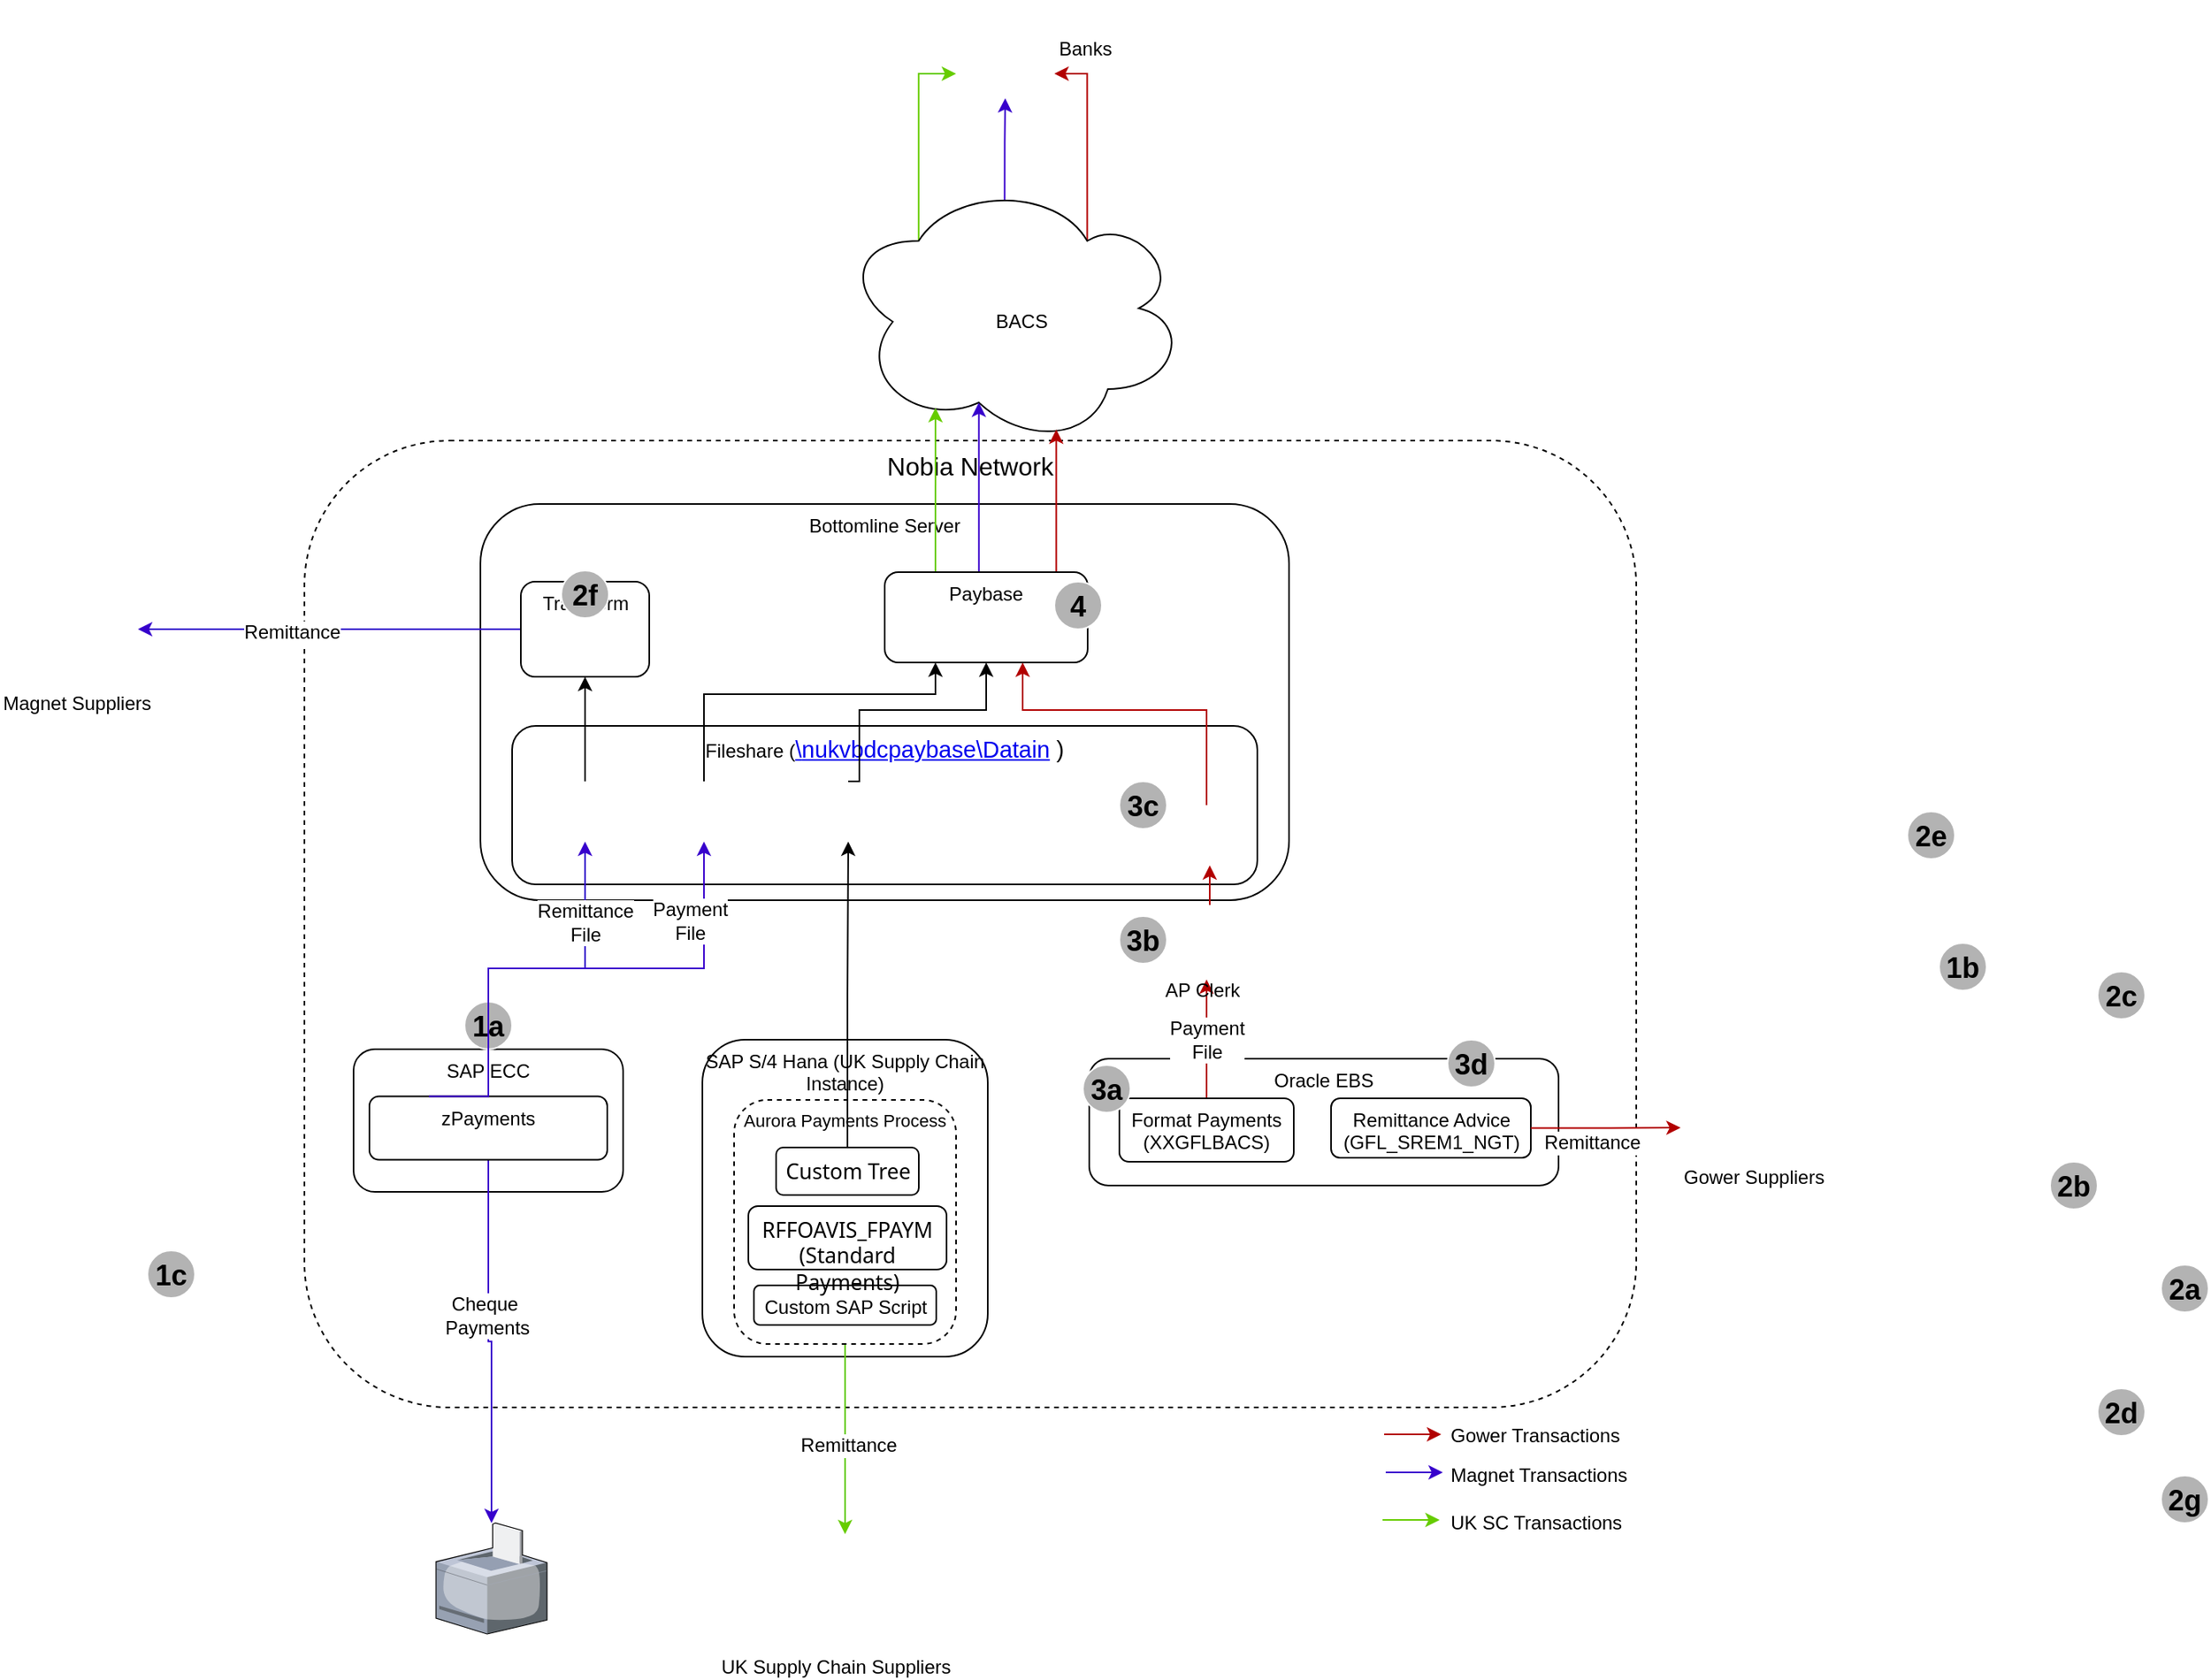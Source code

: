 <mxfile version="12.5.5" type="github" pages="5">
  <diagram name="Bottomline- Start" id="0WiYs2uDSN9r_ez0LBsD">
    <mxGraphModel dx="2276" dy="629" grid="1" gridSize="10" guides="1" tooltips="1" connect="1" arrows="1" fold="1" page="1" pageScale="1" pageWidth="827" pageHeight="1169" math="0" shadow="0">
      <root>
        <mxCell id="5QDhFZ3FKF-D9TqPaspZ-0"/>
        <mxCell id="5QDhFZ3FKF-D9TqPaspZ-1" parent="5QDhFZ3FKF-D9TqPaspZ-0"/>
        <mxCell id="5QDhFZ3FKF-D9TqPaspZ-2" value="&lt;font style=&quot;font-size: 16px&quot;&gt;Nobia Network&lt;/font&gt;" style="rounded=1;whiteSpace=wrap;html=1;dashed=1;verticalAlign=top;" parent="5QDhFZ3FKF-D9TqPaspZ-1" vertex="1">
          <mxGeometry x="-51" y="280" width="840" height="610" as="geometry"/>
        </mxCell>
        <mxCell id="5QDhFZ3FKF-D9TqPaspZ-7" value="SAP ECC" style="rounded=1;whiteSpace=wrap;html=1;verticalAlign=top;" parent="5QDhFZ3FKF-D9TqPaspZ-1" vertex="1">
          <mxGeometry x="-20" y="664" width="170" height="90" as="geometry"/>
        </mxCell>
        <mxCell id="zmvdrTiBWX6lppgmcVrx-3" value="SAP S/4 Hana (UK Supply Chain Instance)" style="rounded=1;whiteSpace=wrap;html=1;verticalAlign=top;" parent="5QDhFZ3FKF-D9TqPaspZ-1" vertex="1">
          <mxGeometry x="200" y="658" width="180" height="200" as="geometry"/>
        </mxCell>
        <mxCell id="5QDhFZ3FKF-D9TqPaspZ-3" value="Bottomline Server" style="rounded=1;whiteSpace=wrap;html=1;verticalAlign=top;" parent="5QDhFZ3FKF-D9TqPaspZ-1" vertex="1">
          <mxGeometry x="60" y="320" width="510" height="250" as="geometry"/>
        </mxCell>
        <mxCell id="5QDhFZ3FKF-D9TqPaspZ-40" style="edgeStyle=orthogonalEdgeStyle;rounded=0;orthogonalLoop=1;jettySize=auto;html=1;exitX=0.31;exitY=0.8;exitDx=0;exitDy=0;exitPerimeter=0;entryX=1;entryY=0.75;entryDx=0;entryDy=0;fillColor=#e51400;strokeColor=#B20000;" parent="5QDhFZ3FKF-D9TqPaspZ-1" source="5QDhFZ3FKF-D9TqPaspZ-4" target="5QDhFZ3FKF-D9TqPaspZ-26" edge="1">
          <mxGeometry relative="1" as="geometry"/>
        </mxCell>
        <mxCell id="5QDhFZ3FKF-D9TqPaspZ-41" style="edgeStyle=orthogonalEdgeStyle;rounded=0;orthogonalLoop=1;jettySize=auto;html=1;exitX=0.8;exitY=0.8;exitDx=0;exitDy=0;exitPerimeter=0;entryX=0;entryY=0.75;entryDx=0;entryDy=0;fillColor=#6a00ff;strokeColor=#66CC00;" parent="5QDhFZ3FKF-D9TqPaspZ-1" source="5QDhFZ3FKF-D9TqPaspZ-4" target="5QDhFZ3FKF-D9TqPaspZ-26" edge="1">
          <mxGeometry relative="1" as="geometry">
            <Array as="points">
              <mxPoint x="336" y="49"/>
            </Array>
          </mxGeometry>
        </mxCell>
        <mxCell id="zmvdrTiBWX6lppgmcVrx-23" style="edgeStyle=orthogonalEdgeStyle;rounded=0;orthogonalLoop=1;jettySize=auto;html=1;exitX=0.55;exitY=0.95;exitDx=0;exitDy=0;exitPerimeter=0;strokeColor=#3700CC;" parent="5QDhFZ3FKF-D9TqPaspZ-1" source="5QDhFZ3FKF-D9TqPaspZ-4" target="5QDhFZ3FKF-D9TqPaspZ-26" edge="1">
          <mxGeometry relative="1" as="geometry"/>
        </mxCell>
        <mxCell id="5QDhFZ3FKF-D9TqPaspZ-4" value="BACS" style="ellipse;shape=cloud;whiteSpace=wrap;html=1;direction=west;" parent="5QDhFZ3FKF-D9TqPaspZ-1" vertex="1">
          <mxGeometry x="293" y="120" width="217" height="170" as="geometry"/>
        </mxCell>
        <mxCell id="5QDhFZ3FKF-D9TqPaspZ-36" value="" style="edgeStyle=orthogonalEdgeStyle;rounded=0;orthogonalLoop=1;jettySize=auto;html=1;exitX=0.172;exitY=0.009;exitDx=0;exitDy=0;entryX=0.625;entryY=0.2;entryDx=0;entryDy=0;entryPerimeter=0;fillColor=#6a00ff;strokeColor=#3700CC;exitPerimeter=0;" parent="5QDhFZ3FKF-D9TqPaspZ-1" source="5QDhFZ3FKF-D9TqPaspZ-9" target="5QDhFZ3FKF-D9TqPaspZ-4" edge="1">
          <mxGeometry x="-0.254" relative="1" as="geometry">
            <Array as="points">
              <mxPoint x="374" y="371"/>
            </Array>
            <mxPoint as="offset"/>
          </mxGeometry>
        </mxCell>
        <mxCell id="5QDhFZ3FKF-D9TqPaspZ-37" value="" style="edgeStyle=orthogonalEdgeStyle;rounded=0;orthogonalLoop=1;jettySize=auto;html=1;exitX=0.75;exitY=0;exitDx=0;exitDy=0;entryX=0.4;entryY=0.1;entryDx=0;entryDy=0;entryPerimeter=0;fillColor=#e51400;strokeColor=#B20000;" parent="5QDhFZ3FKF-D9TqPaspZ-1" source="5QDhFZ3FKF-D9TqPaspZ-9" target="5QDhFZ3FKF-D9TqPaspZ-4" edge="1">
          <mxGeometry relative="1" as="geometry">
            <Array as="points">
              <mxPoint x="423" y="370"/>
            </Array>
          </mxGeometry>
        </mxCell>
        <mxCell id="zmvdrTiBWX6lppgmcVrx-11" style="edgeStyle=orthogonalEdgeStyle;rounded=0;orthogonalLoop=1;jettySize=auto;html=1;exitX=0.25;exitY=0;exitDx=0;exitDy=0;entryX=0.751;entryY=0.18;entryDx=0;entryDy=0;entryPerimeter=0;strokeColor=#66CC00;" parent="5QDhFZ3FKF-D9TqPaspZ-1" source="5QDhFZ3FKF-D9TqPaspZ-9" target="5QDhFZ3FKF-D9TqPaspZ-4" edge="1">
          <mxGeometry relative="1" as="geometry"/>
        </mxCell>
        <mxCell id="5QDhFZ3FKF-D9TqPaspZ-9" value="Paybase" style="rounded=1;whiteSpace=wrap;html=1;verticalAlign=top;" parent="5QDhFZ3FKF-D9TqPaspZ-1" vertex="1">
          <mxGeometry x="315" y="363" width="128" height="57" as="geometry"/>
        </mxCell>
        <mxCell id="5QDhFZ3FKF-D9TqPaspZ-11" style="edgeStyle=orthogonalEdgeStyle;rounded=0;orthogonalLoop=1;jettySize=auto;html=1;exitX=0;exitY=0.5;exitDx=0;exitDy=0;entryX=1;entryY=0.5;entryDx=0;entryDy=0;fillColor=#6a00ff;strokeColor=#3700CC;" parent="5QDhFZ3FKF-D9TqPaspZ-1" source="5QDhFZ3FKF-D9TqPaspZ-13" target="5QDhFZ3FKF-D9TqPaspZ-14" edge="1">
          <mxGeometry relative="1" as="geometry"/>
        </mxCell>
        <mxCell id="5QDhFZ3FKF-D9TqPaspZ-12" value="Remittance" style="text;html=1;resizable=0;points=[];align=center;verticalAlign=middle;labelBackgroundColor=#ffffff;" parent="5QDhFZ3FKF-D9TqPaspZ-11" vertex="1" connectable="0">
          <mxGeometry x="0.202" y="2" relative="1" as="geometry">
            <mxPoint as="offset"/>
          </mxGeometry>
        </mxCell>
        <mxCell id="5QDhFZ3FKF-D9TqPaspZ-13" value="Transform" style="rounded=1;whiteSpace=wrap;html=1;verticalAlign=top;" parent="5QDhFZ3FKF-D9TqPaspZ-1" vertex="1">
          <mxGeometry x="85.5" y="369" width="81" height="60" as="geometry"/>
        </mxCell>
        <mxCell id="5QDhFZ3FKF-D9TqPaspZ-14" value="" style="shape=image;html=1;verticalAlign=top;verticalLabelPosition=bottom;labelBackgroundColor=#ffffff;imageAspect=0;aspect=fixed;image=https://cdn2.iconfinder.com/data/icons/people-80/96/Picture1-128.png" parent="5QDhFZ3FKF-D9TqPaspZ-1" vertex="1">
          <mxGeometry x="-230" y="362" width="74" height="74" as="geometry"/>
        </mxCell>
        <mxCell id="5QDhFZ3FKF-D9TqPaspZ-15" value="Magnet Suppliers" style="text;html=1;resizable=0;points=[];autosize=1;align=left;verticalAlign=top;spacingTop=-4;" parent="5QDhFZ3FKF-D9TqPaspZ-1" vertex="1">
          <mxGeometry x="-243" y="436" width="110" height="20" as="geometry"/>
        </mxCell>
        <mxCell id="5QDhFZ3FKF-D9TqPaspZ-16" value="Oracle EBS" style="rounded=1;whiteSpace=wrap;html=1;verticalAlign=top;" parent="5QDhFZ3FKF-D9TqPaspZ-1" vertex="1">
          <mxGeometry x="444" y="670" width="296" height="80" as="geometry"/>
        </mxCell>
        <mxCell id="5QDhFZ3FKF-D9TqPaspZ-26" value="" style="shape=image;html=1;verticalAlign=top;verticalLabelPosition=bottom;labelBackgroundColor=#ffffff;imageAspect=0;aspect=fixed;image=https://cdn0.iconfinder.com/data/icons/business-and-finance-86/512/business_finance_money-32-2-128.png" parent="5QDhFZ3FKF-D9TqPaspZ-1" vertex="1">
          <mxGeometry x="360" y="2" width="62" height="62" as="geometry"/>
        </mxCell>
        <mxCell id="5QDhFZ3FKF-D9TqPaspZ-27" value="Banks" style="text;html=1;resizable=0;points=[];autosize=1;align=left;verticalAlign=top;spacingTop=-4;" parent="5QDhFZ3FKF-D9TqPaspZ-1" vertex="1">
          <mxGeometry x="423" y="23" width="50" height="10" as="geometry"/>
        </mxCell>
        <mxCell id="DQQrZIf6pvGCHNPxsHqb-0" value="&lt;b&gt;&lt;font style=&quot;font-size: 18px&quot;&gt;1a&lt;/font&gt;&lt;/b&gt;" style="ellipse;whiteSpace=wrap;html=1;aspect=fixed;strokeColor=#FFFFFF;fillColor=#B3B3B3;fontSize=20;" parent="5QDhFZ3FKF-D9TqPaspZ-1" vertex="1">
          <mxGeometry x="50" y="634" width="30" height="30" as="geometry"/>
        </mxCell>
        <mxCell id="DQQrZIf6pvGCHNPxsHqb-3" value="&lt;b&gt;&lt;font style=&quot;font-size: 18px&quot;&gt;4&lt;/font&gt;&lt;/b&gt;" style="ellipse;whiteSpace=wrap;html=1;aspect=fixed;strokeColor=#FFFFFF;fillColor=#B3B3B3;fontSize=20;" parent="5QDhFZ3FKF-D9TqPaspZ-1" vertex="1">
          <mxGeometry x="422" y="369" width="30" height="30" as="geometry"/>
        </mxCell>
        <mxCell id="5QDhFZ3FKF-D9TqPaspZ-42" value="Payment&lt;br style=&quot;font-size: 12px;&quot;&gt;File" style="edgeStyle=orthogonalEdgeStyle;rounded=0;orthogonalLoop=1;jettySize=auto;html=1;exitX=0.5;exitY=0;exitDx=0;exitDy=0;fillColor=#e51400;strokeColor=#B20000;fontSize=12;" parent="5QDhFZ3FKF-D9TqPaspZ-1" source="DafEFwL84ATMl172Mt__-13" edge="1">
          <mxGeometry relative="1" as="geometry">
            <mxPoint x="518" y="620" as="targetPoint"/>
          </mxGeometry>
        </mxCell>
        <mxCell id="DafEFwL84ATMl172Mt__-11" style="edgeStyle=orthogonalEdgeStyle;rounded=0;orthogonalLoop=1;jettySize=auto;html=1;exitX=0.5;exitY=1;exitDx=0;exitDy=0;strokeColor=#3700CC;" parent="5QDhFZ3FKF-D9TqPaspZ-1" source="zmvdrTiBWX6lppgmcVrx-5" target="DafEFwL84ATMl172Mt__-10" edge="1">
          <mxGeometry relative="1" as="geometry"/>
        </mxCell>
        <mxCell id="3cHPP-RWXiZP0hmBgrUZ-5" value="Cheque&amp;nbsp;&lt;br&gt;Payments" style="text;html=1;align=center;verticalAlign=middle;resizable=0;points=[];labelBackgroundColor=#ffffff;" parent="DafEFwL84ATMl172Mt__-11" vertex="1" connectable="0">
          <mxGeometry x="-0.154" y="-1" relative="1" as="geometry">
            <mxPoint as="offset"/>
          </mxGeometry>
        </mxCell>
        <mxCell id="zmvdrTiBWX6lppgmcVrx-5" value="zPayments" style="rounded=1;whiteSpace=wrap;html=1;verticalAlign=top;" parent="5QDhFZ3FKF-D9TqPaspZ-1" vertex="1">
          <mxGeometry x="-10" y="693.75" width="150" height="40" as="geometry"/>
        </mxCell>
        <mxCell id="zmvdrTiBWX6lppgmcVrx-14" value="" style="shape=image;html=1;verticalAlign=top;verticalLabelPosition=bottom;labelBackgroundColor=#ffffff;imageAspect=0;aspect=fixed;image=https://cdn2.iconfinder.com/data/icons/people-80/96/Picture1-128.png" parent="5QDhFZ3FKF-D9TqPaspZ-1" vertex="1">
          <mxGeometry x="253" y="970" width="74" height="74" as="geometry"/>
        </mxCell>
        <mxCell id="zmvdrTiBWX6lppgmcVrx-17" value="UK Supply Chain Suppliers" style="text;html=1;resizable=0;points=[];autosize=1;align=left;verticalAlign=top;spacingTop=-4;" parent="5QDhFZ3FKF-D9TqPaspZ-1" vertex="1">
          <mxGeometry x="210" y="1044" width="160" height="10" as="geometry"/>
        </mxCell>
        <mxCell id="zmvdrTiBWX6lppgmcVrx-18" value="" style="shape=image;html=1;verticalAlign=top;verticalLabelPosition=bottom;labelBackgroundColor=#ffffff;imageAspect=0;aspect=fixed;image=https://cdn2.iconfinder.com/data/icons/people-80/96/Picture1-128.png" parent="5QDhFZ3FKF-D9TqPaspZ-1" vertex="1">
          <mxGeometry x="817" y="658" width="74" height="74" as="geometry"/>
        </mxCell>
        <mxCell id="zmvdrTiBWX6lppgmcVrx-19" value="Gower Suppliers" style="text;html=1;resizable=0;points=[];autosize=1;align=left;verticalAlign=top;spacingTop=-4;" parent="5QDhFZ3FKF-D9TqPaspZ-1" vertex="1">
          <mxGeometry x="817" y="735" width="100" height="10" as="geometry"/>
        </mxCell>
        <mxCell id="ScP-DXtnd7c2w665mB3K-0" value="" style="edgeStyle=orthogonalEdgeStyle;rounded=0;orthogonalLoop=1;jettySize=auto;html=1;fillColor=#e51400;strokeColor=#B20000;" parent="5QDhFZ3FKF-D9TqPaspZ-1" edge="1">
          <mxGeometry x="-1" y="-34" relative="1" as="geometry">
            <mxPoint x="630" y="907" as="sourcePoint"/>
            <mxPoint x="666" y="907" as="targetPoint"/>
            <mxPoint as="offset"/>
          </mxGeometry>
        </mxCell>
        <mxCell id="ScP-DXtnd7c2w665mB3K-3" value="" style="edgeStyle=orthogonalEdgeStyle;rounded=0;orthogonalLoop=1;jettySize=auto;html=1;fillColor=#e51400;strokeColor=#3700CC;" parent="5QDhFZ3FKF-D9TqPaspZ-1" edge="1">
          <mxGeometry x="-1" y="-34" relative="1" as="geometry">
            <mxPoint x="631" y="931" as="sourcePoint"/>
            <mxPoint x="667" y="931" as="targetPoint"/>
            <mxPoint as="offset"/>
          </mxGeometry>
        </mxCell>
        <mxCell id="ScP-DXtnd7c2w665mB3K-4" value="Gower Transactions" style="text;html=1;resizable=0;points=[];autosize=1;align=left;verticalAlign=top;spacingTop=-4;" parent="5QDhFZ3FKF-D9TqPaspZ-1" vertex="1">
          <mxGeometry x="670" y="898" width="120" height="10" as="geometry"/>
        </mxCell>
        <mxCell id="ScP-DXtnd7c2w665mB3K-5" value="Magnet Transactions" style="text;html=1;resizable=0;points=[];autosize=1;align=left;verticalAlign=top;spacingTop=-4;" parent="5QDhFZ3FKF-D9TqPaspZ-1" vertex="1">
          <mxGeometry x="670" y="923" width="130" height="10" as="geometry"/>
        </mxCell>
        <mxCell id="zmvdrTiBWX6lppgmcVrx-6" value="" style="edgeStyle=orthogonalEdgeStyle;rounded=0;orthogonalLoop=1;jettySize=auto;html=1;fillColor=#e51400;strokeColor=#66CC00;" parent="5QDhFZ3FKF-D9TqPaspZ-1" edge="1">
          <mxGeometry x="-1" y="-34" relative="1" as="geometry">
            <mxPoint x="629" y="961" as="sourcePoint"/>
            <mxPoint x="665" y="961" as="targetPoint"/>
            <mxPoint as="offset"/>
          </mxGeometry>
        </mxCell>
        <mxCell id="zmvdrTiBWX6lppgmcVrx-7" value="UK SC Transactions" style="text;html=1;resizable=0;points=[];autosize=1;align=left;verticalAlign=top;spacingTop=-4;" parent="5QDhFZ3FKF-D9TqPaspZ-1" vertex="1">
          <mxGeometry x="670" y="953" width="120" height="10" as="geometry"/>
        </mxCell>
        <mxCell id="DafEFwL84ATMl172Mt__-1" value="Fileshare (&lt;span style=&quot;font-size: 11.0pt ; font-family: &amp;#34;calibri&amp;#34; , sans-serif&quot;&gt;&lt;a&gt;\\nukvbdcpaybase\Datain&lt;/a&gt;&amp;nbsp;)&lt;/span&gt;" style="rounded=1;whiteSpace=wrap;html=1;verticalAlign=top;" parent="5QDhFZ3FKF-D9TqPaspZ-1" vertex="1">
          <mxGeometry x="80" y="460" width="470" height="100" as="geometry"/>
        </mxCell>
        <mxCell id="6po6rHESCgqyQbynay51-14" style="edgeStyle=orthogonalEdgeStyle;rounded=0;orthogonalLoop=1;jettySize=auto;html=1;exitX=0.5;exitY=0;exitDx=0;exitDy=0;fontSize=11;" edge="1" parent="5QDhFZ3FKF-D9TqPaspZ-1" source="DafEFwL84ATMl172Mt__-2" target="5QDhFZ3FKF-D9TqPaspZ-13">
          <mxGeometry relative="1" as="geometry"/>
        </mxCell>
        <mxCell id="DafEFwL84ATMl172Mt__-2" value="" style="shape=image;html=1;verticalAlign=top;verticalLabelPosition=bottom;labelBackgroundColor=#ffffff;imageAspect=0;aspect=fixed;image=https://cdn0.iconfinder.com/data/icons/simple-darkcon-1/86/shit-128.png" parent="5QDhFZ3FKF-D9TqPaspZ-1" vertex="1">
          <mxGeometry x="107.001" y="495" width="38" height="38" as="geometry"/>
        </mxCell>
        <mxCell id="DafEFwL84ATMl172Mt__-3" value="" style="shape=image;html=1;verticalAlign=top;verticalLabelPosition=bottom;labelBackgroundColor=#ffffff;imageAspect=0;aspect=fixed;image=https://cdn0.iconfinder.com/data/icons/simple-darkcon-1/86/shit-128.png" parent="5QDhFZ3FKF-D9TqPaspZ-1" vertex="1">
          <mxGeometry x="501.003" y="510" width="38" height="38" as="geometry"/>
        </mxCell>
        <mxCell id="6po6rHESCgqyQbynay51-12" style="edgeStyle=orthogonalEdgeStyle;rounded=0;orthogonalLoop=1;jettySize=auto;html=1;exitX=0.5;exitY=0;exitDx=0;exitDy=0;fontSize=11;" edge="1" parent="5QDhFZ3FKF-D9TqPaspZ-1" source="DafEFwL84ATMl172Mt__-5" target="5QDhFZ3FKF-D9TqPaspZ-9">
          <mxGeometry relative="1" as="geometry">
            <Array as="points">
              <mxPoint x="299" y="450"/>
              <mxPoint x="379" y="450"/>
            </Array>
          </mxGeometry>
        </mxCell>
        <mxCell id="DafEFwL84ATMl172Mt__-5" value="" style="shape=image;html=1;verticalAlign=top;verticalLabelPosition=bottom;labelBackgroundColor=#ffffff;imageAspect=0;aspect=fixed;image=https://cdn0.iconfinder.com/data/icons/simple-darkcon-1/86/shit-128.png" parent="5QDhFZ3FKF-D9TqPaspZ-1" vertex="1">
          <mxGeometry x="273.001" y="495" width="38" height="38" as="geometry"/>
        </mxCell>
        <mxCell id="5QDhFZ3FKF-D9TqPaspZ-43" value="" style="edgeStyle=orthogonalEdgeStyle;rounded=0;orthogonalLoop=1;jettySize=auto;html=1;exitX=0.5;exitY=0;exitDx=0;exitDy=0;fillColor=#6a00ff;strokeColor=#3700CC;entryX=0.5;entryY=1;entryDx=0;entryDy=0;" parent="5QDhFZ3FKF-D9TqPaspZ-1" source="zmvdrTiBWX6lppgmcVrx-5" target="DafEFwL84ATMl172Mt__-6" edge="1">
          <mxGeometry relative="1" as="geometry">
            <mxPoint x="293" y="549" as="targetPoint"/>
            <Array as="points">
              <mxPoint x="65" y="613"/>
              <mxPoint x="201" y="613"/>
            </Array>
          </mxGeometry>
        </mxCell>
        <mxCell id="3cHPP-RWXiZP0hmBgrUZ-1" value="Payment &lt;br&gt;File" style="text;html=1;align=center;verticalAlign=middle;resizable=0;points=[];labelBackgroundColor=#ffffff;" parent="5QDhFZ3FKF-D9TqPaspZ-43" vertex="1" connectable="0">
          <mxGeometry x="0.168" relative="1" as="geometry">
            <mxPoint x="33.75" y="-30" as="offset"/>
          </mxGeometry>
        </mxCell>
        <mxCell id="6po6rHESCgqyQbynay51-15" style="edgeStyle=orthogonalEdgeStyle;rounded=0;orthogonalLoop=1;jettySize=auto;html=1;exitX=0.5;exitY=0;exitDx=0;exitDy=0;entryX=0.25;entryY=1;entryDx=0;entryDy=0;fontSize=11;" edge="1" parent="5QDhFZ3FKF-D9TqPaspZ-1" source="DafEFwL84ATMl172Mt__-6" target="5QDhFZ3FKF-D9TqPaspZ-9">
          <mxGeometry relative="1" as="geometry">
            <Array as="points">
              <mxPoint x="201" y="440"/>
              <mxPoint x="347" y="440"/>
            </Array>
          </mxGeometry>
        </mxCell>
        <mxCell id="DafEFwL84ATMl172Mt__-6" value="" style="shape=image;html=1;verticalAlign=top;verticalLabelPosition=bottom;labelBackgroundColor=#ffffff;imageAspect=0;aspect=fixed;image=https://cdn0.iconfinder.com/data/icons/simple-darkcon-1/86/shit-128.png" parent="5QDhFZ3FKF-D9TqPaspZ-1" vertex="1">
          <mxGeometry x="182.001" y="495" width="38" height="38" as="geometry"/>
        </mxCell>
        <mxCell id="DafEFwL84ATMl172Mt__-8" value="" style="edgeStyle=orthogonalEdgeStyle;rounded=0;orthogonalLoop=1;jettySize=auto;html=1;exitX=0.25;exitY=0;exitDx=0;exitDy=0;fillColor=#6a00ff;strokeColor=#3700CC;" parent="5QDhFZ3FKF-D9TqPaspZ-1" source="zmvdrTiBWX6lppgmcVrx-5" target="DafEFwL84ATMl172Mt__-2" edge="1">
          <mxGeometry relative="1" as="geometry">
            <mxPoint x="302.5" y="712.5" as="sourcePoint"/>
            <mxPoint x="303" y="559" as="targetPoint"/>
            <Array as="points">
              <mxPoint x="65" y="694"/>
              <mxPoint x="65" y="613"/>
              <mxPoint x="126" y="613"/>
            </Array>
          </mxGeometry>
        </mxCell>
        <mxCell id="3cHPP-RWXiZP0hmBgrUZ-2" value="Remittance&lt;br&gt;File" style="text;html=1;align=center;verticalAlign=middle;resizable=0;points=[];labelBackgroundColor=#ffffff;" parent="DafEFwL84ATMl172Mt__-8" vertex="1" connectable="0">
          <mxGeometry x="0.402" y="1" relative="1" as="geometry">
            <mxPoint x="0.75" y="-27" as="offset"/>
          </mxGeometry>
        </mxCell>
        <mxCell id="DafEFwL84ATMl172Mt__-10" value="" style="verticalLabelPosition=bottom;aspect=fixed;html=1;verticalAlign=top;strokeColor=none;align=center;outlineConnect=0;shape=mxgraph.citrix.printer;" parent="5QDhFZ3FKF-D9TqPaspZ-1" vertex="1">
          <mxGeometry x="32" y="963" width="70" height="70" as="geometry"/>
        </mxCell>
        <mxCell id="DafEFwL84ATMl172Mt__-13" value="Format Payments (XXGFLBACS)" style="rounded=1;whiteSpace=wrap;html=1;verticalAlign=top;" parent="5QDhFZ3FKF-D9TqPaspZ-1" vertex="1">
          <mxGeometry x="463" y="695" width="110" height="40" as="geometry"/>
        </mxCell>
        <mxCell id="DafEFwL84ATMl172Mt__-16" value="" style="group" parent="5QDhFZ3FKF-D9TqPaspZ-1" vertex="1" connectable="0">
          <mxGeometry x="490" y="573" width="60" height="54" as="geometry"/>
        </mxCell>
        <mxCell id="DafEFwL84ATMl172Mt__-14" value="" style="shape=image;html=1;verticalAlign=top;verticalLabelPosition=bottom;labelBackgroundColor=#ffffff;imageAspect=0;aspect=fixed;image=https://cdn2.iconfinder.com/data/icons/people-80/96/Picture1-128.png" parent="DafEFwL84ATMl172Mt__-16" vertex="1">
          <mxGeometry x="8" width="44" height="44" as="geometry"/>
        </mxCell>
        <mxCell id="DafEFwL84ATMl172Mt__-15" value="AP Clerk" style="text;html=1;resizable=0;points=[];autosize=1;align=left;verticalAlign=top;spacingTop=-4;" parent="DafEFwL84ATMl172Mt__-16" vertex="1">
          <mxGeometry y="44" width="60" height="10" as="geometry"/>
        </mxCell>
        <mxCell id="DafEFwL84ATMl172Mt__-17" style="edgeStyle=orthogonalEdgeStyle;rounded=0;orthogonalLoop=1;jettySize=auto;html=1;exitX=0.5;exitY=0;exitDx=0;exitDy=0;strokeColor=#B20000;" parent="5QDhFZ3FKF-D9TqPaspZ-1" source="DafEFwL84ATMl172Mt__-14" target="DafEFwL84ATMl172Mt__-3" edge="1">
          <mxGeometry relative="1" as="geometry"/>
        </mxCell>
        <mxCell id="5QDhFZ3FKF-D9TqPaspZ-31" value="" style="edgeStyle=orthogonalEdgeStyle;rounded=0;orthogonalLoop=1;jettySize=auto;html=1;exitX=0.5;exitY=0;exitDx=0;exitDy=0;fillColor=#e51400;strokeColor=#B20000;" parent="5QDhFZ3FKF-D9TqPaspZ-1" target="5QDhFZ3FKF-D9TqPaspZ-9" edge="1">
          <mxGeometry relative="1" as="geometry">
            <Array as="points">
              <mxPoint x="518" y="450"/>
              <mxPoint x="402" y="450"/>
            </Array>
            <mxPoint x="518" y="510" as="sourcePoint"/>
          </mxGeometry>
        </mxCell>
        <mxCell id="DafEFwL84ATMl172Mt__-19" value="Remittance Advice&lt;br&gt;(GFL_SREM1_NGT)" style="rounded=1;whiteSpace=wrap;html=1;verticalAlign=top;" parent="5QDhFZ3FKF-D9TqPaspZ-1" vertex="1">
          <mxGeometry x="596.52" y="695" width="126" height="37.5" as="geometry"/>
        </mxCell>
        <mxCell id="zmvdrTiBWX6lppgmcVrx-20" style="edgeStyle=orthogonalEdgeStyle;rounded=0;orthogonalLoop=1;jettySize=auto;html=1;exitX=1;exitY=0.5;exitDx=0;exitDy=0;entryX=0;entryY=0.75;entryDx=0;entryDy=0;strokeColor=#B20000;" parent="5QDhFZ3FKF-D9TqPaspZ-1" source="DafEFwL84ATMl172Mt__-19" target="zmvdrTiBWX6lppgmcVrx-18" edge="1">
          <mxGeometry relative="1" as="geometry"/>
        </mxCell>
        <mxCell id="E16WqzM08AcB0rvfuX4--0" value="Remittance" style="text;html=1;align=center;verticalAlign=middle;resizable=0;points=[];labelBackgroundColor=#ffffff;" parent="zmvdrTiBWX6lppgmcVrx-20" vertex="1" connectable="0">
          <mxGeometry x="-0.292" y="-4" relative="1" as="geometry">
            <mxPoint x="4.5" y="4.58" as="offset"/>
          </mxGeometry>
        </mxCell>
        <mxCell id="3cHPP-RWXiZP0hmBgrUZ-6" value="&lt;b&gt;&lt;font style=&quot;font-size: 18px&quot;&gt;1b&lt;/font&gt;&lt;/b&gt;" style="ellipse;whiteSpace=wrap;html=1;aspect=fixed;strokeColor=#FFFFFF;fillColor=#B3B3B3;fontSize=20;" parent="5QDhFZ3FKF-D9TqPaspZ-1" vertex="1">
          <mxGeometry x="980" y="597" width="30" height="30" as="geometry"/>
        </mxCell>
        <mxCell id="3cHPP-RWXiZP0hmBgrUZ-7" value="&lt;b&gt;&lt;font style=&quot;font-size: 18px&quot;&gt;1c&lt;/font&gt;&lt;/b&gt;" style="ellipse;whiteSpace=wrap;html=1;aspect=fixed;strokeColor=#FFFFFF;fillColor=#B3B3B3;fontSize=20;" parent="5QDhFZ3FKF-D9TqPaspZ-1" vertex="1">
          <mxGeometry x="-150" y="791" width="30" height="30" as="geometry"/>
        </mxCell>
        <mxCell id="3cHPP-RWXiZP0hmBgrUZ-10" value="" style="edgeStyle=orthogonalEdgeStyle;rounded=0;orthogonalLoop=1;jettySize=auto;html=1;fillColor=#e51400;strokeColor=#66CC00;exitX=0.5;exitY=1;exitDx=0;exitDy=0;" parent="5QDhFZ3FKF-D9TqPaspZ-1" source="3cHPP-RWXiZP0hmBgrUZ-12" target="zmvdrTiBWX6lppgmcVrx-14" edge="1">
          <mxGeometry x="-1" y="-34" relative="1" as="geometry">
            <mxPoint x="100" y="680" as="sourcePoint"/>
            <mxPoint x="140" y="558" as="targetPoint"/>
            <mxPoint as="offset"/>
          </mxGeometry>
        </mxCell>
        <mxCell id="b-vuMiENwKfQlOrTJs6d-2" value="Remittance" style="text;html=1;align=center;verticalAlign=middle;resizable=0;points=[];labelBackgroundColor=#ffffff;" parent="3cHPP-RWXiZP0hmBgrUZ-10" vertex="1" connectable="0">
          <mxGeometry x="0.142" y="2" relative="1" as="geometry">
            <mxPoint as="offset"/>
          </mxGeometry>
        </mxCell>
        <mxCell id="3cHPP-RWXiZP0hmBgrUZ-15" value="&lt;b&gt;&lt;font style=&quot;font-size: 18px&quot;&gt;2a&lt;/font&gt;&lt;/b&gt;" style="ellipse;whiteSpace=wrap;html=1;aspect=fixed;strokeColor=#FFFFFF;fillColor=#B3B3B3;fontSize=20;" parent="5QDhFZ3FKF-D9TqPaspZ-1" vertex="1">
          <mxGeometry x="1120" y="800" width="30" height="30" as="geometry"/>
        </mxCell>
        <mxCell id="3cHPP-RWXiZP0hmBgrUZ-17" value="&lt;b&gt;&lt;font style=&quot;font-size: 18px&quot;&gt;2b&lt;/font&gt;&lt;/b&gt;" style="ellipse;whiteSpace=wrap;html=1;aspect=fixed;strokeColor=#FFFFFF;fillColor=#B3B3B3;fontSize=20;" parent="5QDhFZ3FKF-D9TqPaspZ-1" vertex="1">
          <mxGeometry x="1050" y="735" width="30" height="30" as="geometry"/>
        </mxCell>
        <mxCell id="3cHPP-RWXiZP0hmBgrUZ-18" value="&lt;b&gt;&lt;font style=&quot;font-size: 18px&quot;&gt;2c&lt;/font&gt;&lt;/b&gt;" style="ellipse;whiteSpace=wrap;html=1;aspect=fixed;strokeColor=#FFFFFF;fillColor=#B3B3B3;fontSize=20;" parent="5QDhFZ3FKF-D9TqPaspZ-1" vertex="1">
          <mxGeometry x="1080" y="615" width="30" height="30" as="geometry"/>
        </mxCell>
        <mxCell id="3cHPP-RWXiZP0hmBgrUZ-19" value="&lt;b&gt;&lt;font style=&quot;font-size: 18px&quot;&gt;2d&lt;/font&gt;&lt;/b&gt;" style="ellipse;whiteSpace=wrap;html=1;aspect=fixed;strokeColor=#FFFFFF;fillColor=#B3B3B3;fontSize=20;" parent="5QDhFZ3FKF-D9TqPaspZ-1" vertex="1">
          <mxGeometry x="1080" y="878" width="30" height="30" as="geometry"/>
        </mxCell>
        <mxCell id="3cHPP-RWXiZP0hmBgrUZ-20" value="&lt;b&gt;&lt;font style=&quot;font-size: 18px&quot;&gt;2e&lt;/font&gt;&lt;/b&gt;" style="ellipse;whiteSpace=wrap;html=1;aspect=fixed;strokeColor=#FFFFFF;fillColor=#B3B3B3;fontSize=20;" parent="5QDhFZ3FKF-D9TqPaspZ-1" vertex="1">
          <mxGeometry x="960" y="514" width="30" height="30" as="geometry"/>
        </mxCell>
        <mxCell id="3cHPP-RWXiZP0hmBgrUZ-22" value="&lt;b&gt;&lt;font style=&quot;font-size: 18px&quot;&gt;2f&lt;/font&gt;&lt;/b&gt;" style="ellipse;whiteSpace=wrap;html=1;aspect=fixed;strokeColor=#FFFFFF;fillColor=#B3B3B3;fontSize=20;" parent="5QDhFZ3FKF-D9TqPaspZ-1" vertex="1">
          <mxGeometry x="111" y="362" width="30" height="30" as="geometry"/>
        </mxCell>
        <mxCell id="3cHPP-RWXiZP0hmBgrUZ-24" value="&lt;b&gt;&lt;font style=&quot;font-size: 18px&quot;&gt;2g&lt;/font&gt;&lt;/b&gt;" style="ellipse;whiteSpace=wrap;html=1;aspect=fixed;strokeColor=#FFFFFF;fillColor=#B3B3B3;fontSize=20;" parent="5QDhFZ3FKF-D9TqPaspZ-1" vertex="1">
          <mxGeometry x="1120" y="933" width="30" height="30" as="geometry"/>
        </mxCell>
        <mxCell id="3cHPP-RWXiZP0hmBgrUZ-25" value="&lt;b&gt;&lt;font style=&quot;font-size: 18px&quot;&gt;3a&lt;/font&gt;&lt;/b&gt;" style="ellipse;whiteSpace=wrap;html=1;aspect=fixed;strokeColor=#FFFFFF;fillColor=#B3B3B3;fontSize=20;" parent="5QDhFZ3FKF-D9TqPaspZ-1" vertex="1">
          <mxGeometry x="440" y="674" width="30" height="30" as="geometry"/>
        </mxCell>
        <mxCell id="3cHPP-RWXiZP0hmBgrUZ-26" value="&lt;b&gt;&lt;font style=&quot;font-size: 18px&quot;&gt;3b&lt;/font&gt;&lt;/b&gt;" style="ellipse;whiteSpace=wrap;html=1;aspect=fixed;strokeColor=#FFFFFF;fillColor=#B3B3B3;fontSize=20;" parent="5QDhFZ3FKF-D9TqPaspZ-1" vertex="1">
          <mxGeometry x="463" y="580" width="30" height="30" as="geometry"/>
        </mxCell>
        <mxCell id="3cHPP-RWXiZP0hmBgrUZ-27" value="&lt;b&gt;&lt;font style=&quot;font-size: 18px&quot;&gt;3c&lt;/font&gt;&lt;/b&gt;" style="ellipse;whiteSpace=wrap;html=1;aspect=fixed;strokeColor=#FFFFFF;fillColor=#B3B3B3;fontSize=20;" parent="5QDhFZ3FKF-D9TqPaspZ-1" vertex="1">
          <mxGeometry x="463" y="495" width="30" height="30" as="geometry"/>
        </mxCell>
        <mxCell id="3cHPP-RWXiZP0hmBgrUZ-28" value="&lt;b&gt;&lt;font style=&quot;font-size: 18px&quot;&gt;3d&lt;/font&gt;&lt;/b&gt;" style="ellipse;whiteSpace=wrap;html=1;aspect=fixed;strokeColor=#FFFFFF;fillColor=#B3B3B3;fontSize=20;" parent="5QDhFZ3FKF-D9TqPaspZ-1" vertex="1">
          <mxGeometry x="670" y="658" width="30" height="30" as="geometry"/>
        </mxCell>
        <mxCell id="6po6rHESCgqyQbynay51-1" value="" style="group" vertex="1" connectable="0" parent="5QDhFZ3FKF-D9TqPaspZ-1">
          <mxGeometry x="220" y="696" width="140" height="154" as="geometry"/>
        </mxCell>
        <mxCell id="t_JVnz8HQEceKz7ftaNM-1" value="&lt;font style=&quot;font-size: 11px;&quot;&gt;Aurora Payments Process&lt;/font&gt;" style="rounded=1;whiteSpace=wrap;html=1;dashed=1;verticalAlign=top;fontSize=11;" vertex="1" parent="6po6rHESCgqyQbynay51-1">
          <mxGeometry width="140" height="154" as="geometry"/>
        </mxCell>
        <mxCell id="3cHPP-RWXiZP0hmBgrUZ-12" value="Custom SAP Script" style="rounded=1;whiteSpace=wrap;html=1;verticalAlign=top;" parent="6po6rHESCgqyQbynay51-1" vertex="1">
          <mxGeometry x="12.5" y="117" width="115" height="25" as="geometry"/>
        </mxCell>
        <mxCell id="b-vuMiENwKfQlOrTJs6d-3" value="&lt;span style=&quot;font-family: &amp;#34;segoe ui&amp;#34; , sans-serif ; font-size: 10pt&quot;&gt;RFFOAVIS_FPAYM (Standard Payments)&lt;/span&gt;&lt;br&gt;&lt;div class=&quot;WordSection1&quot;&gt;&lt;br&gt;&lt;br&gt;&lt;/div&gt;" style="rounded=1;whiteSpace=wrap;html=1;verticalAlign=top;" parent="6po6rHESCgqyQbynay51-1" vertex="1">
          <mxGeometry x="9" y="67" width="125" height="40" as="geometry"/>
        </mxCell>
        <mxCell id="b-vuMiENwKfQlOrTJs6d-5" value="&lt;font face=&quot;segoe ui, sans-serif&quot;&gt;&lt;span style=&quot;font-size: 13.333px&quot;&gt;Custom Tree&lt;/span&gt;&lt;/font&gt;" style="rounded=1;whiteSpace=wrap;html=1;verticalAlign=top;" parent="6po6rHESCgqyQbynay51-1" vertex="1">
          <mxGeometry x="26.5" y="30" width="90" height="30" as="geometry"/>
        </mxCell>
        <mxCell id="6po6rHESCgqyQbynay51-11" style="edgeStyle=orthogonalEdgeStyle;rounded=0;orthogonalLoop=1;jettySize=auto;html=1;exitX=0.5;exitY=0;exitDx=0;exitDy=0;fontSize=11;" edge="1" parent="5QDhFZ3FKF-D9TqPaspZ-1" source="b-vuMiENwKfQlOrTJs6d-5" target="DafEFwL84ATMl172Mt__-5">
          <mxGeometry relative="1" as="geometry"/>
        </mxCell>
      </root>
    </mxGraphModel>
  </diagram>
  <diagram name="Bottomline- Dependencies" id="wW40tE5pmNINRSS3iZMQ">
    &#xa;    &#xa;    &#xa;    &#xa;    &#xa;    
    <mxGraphModel dx="2036" dy="629" grid="1" gridSize="10" guides="1" tooltips="1" connect="1" arrows="1" fold="1" page="1" pageScale="1" pageWidth="827" pageHeight="1169" math="0" shadow="0">
      &#xa;      &#xa;      &#xa;      &#xa;      &#xa;      
      <root>
        &#xa;        &#xa;        &#xa;        &#xa;        &#xa;        
        <mxCell id="Q5eooPiGt27n1xnJcCyk-0"/>
        &#xa;        &#xa;        &#xa;        &#xa;        &#xa;        
        <mxCell id="Q5eooPiGt27n1xnJcCyk-1" parent="Q5eooPiGt27n1xnJcCyk-0"/>
        &#xa;        &#xa;        &#xa;        &#xa;        &#xa;        
        <mxCell id="Q5eooPiGt27n1xnJcCyk-2" value="&lt;font style=&quot;font-size: 16px&quot;&gt;Nobia Network&lt;/font&gt;" style="rounded=1;whiteSpace=wrap;html=1;dashed=1;verticalAlign=top;" parent="Q5eooPiGt27n1xnJcCyk-1" vertex="1">
          &#xa;          &#xa;          &#xa;          &#xa;          &#xa;          
          <mxGeometry x="20" y="290" width="650" height="510" as="geometry"/>
          &#xa;          &#xa;          &#xa;        &#xa;        &#xa;        
        </mxCell>
        &#xa;        &#xa;        &#xa;        &#xa;        &#xa;        
        <mxCell id="Q5eooPiGt27n1xnJcCyk-3" value="Bottomline Server" style="rounded=1;whiteSpace=wrap;html=1;verticalAlign=top;" parent="Q5eooPiGt27n1xnJcCyk-1" vertex="1">
          &#xa;          &#xa;          &#xa;          &#xa;          &#xa;          
          <mxGeometry x="50" y="320" width="580" height="260" as="geometry"/>
          &#xa;          &#xa;          &#xa;        &#xa;        &#xa;        
        </mxCell>
        &#xa;        &#xa;        &#xa;        &#xa;        &#xa;        
        <mxCell id="Q5eooPiGt27n1xnJcCyk-4" style="edgeStyle=orthogonalEdgeStyle;rounded=0;orthogonalLoop=1;jettySize=auto;html=1;exitX=0.31;exitY=0.8;exitDx=0;exitDy=0;exitPerimeter=0;entryX=1;entryY=0.75;entryDx=0;entryDy=0;fillColor=#e51400;strokeColor=#B20000;" parent="Q5eooPiGt27n1xnJcCyk-1" source="Q5eooPiGt27n1xnJcCyk-7" target="Q5eooPiGt27n1xnJcCyk-22" edge="1">
          &#xa;          &#xa;          &#xa;          &#xa;          &#xa;          
          <mxGeometry relative="1" as="geometry"/>
          &#xa;          &#xa;          &#xa;        &#xa;        &#xa;        
        </mxCell>
        &#xa;        &#xa;        &#xa;        &#xa;        &#xa;        
        <mxCell id="Q5eooPiGt27n1xnJcCyk-5" style="edgeStyle=orthogonalEdgeStyle;rounded=0;orthogonalLoop=1;jettySize=auto;html=1;exitX=0.8;exitY=0.8;exitDx=0;exitDy=0;exitPerimeter=0;entryX=0;entryY=0.75;entryDx=0;entryDy=0;fillColor=#6a00ff;strokeColor=#66CC00;" parent="Q5eooPiGt27n1xnJcCyk-1" source="Q5eooPiGt27n1xnJcCyk-7" target="Q5eooPiGt27n1xnJcCyk-22" edge="1">
          &#xa;          &#xa;          &#xa;          &#xa;          &#xa;          
          <mxGeometry relative="1" as="geometry">
            &#xa;            &#xa;            &#xa;            &#xa;            &#xa;            
            <Array as="points">
              &#xa;              &#xa;              &#xa;              &#xa;              &#xa;              
              <mxPoint x="336" y="49"/>
              &#xa;              &#xa;              &#xa;            &#xa;            &#xa;            
            </Array>
            &#xa;            &#xa;            &#xa;          &#xa;          &#xa;          
          </mxGeometry>
          &#xa;          &#xa;          &#xa;        &#xa;        &#xa;        
        </mxCell>
        &#xa;        &#xa;        &#xa;        &#xa;        &#xa;        
        <mxCell id="Q5eooPiGt27n1xnJcCyk-6" style="edgeStyle=orthogonalEdgeStyle;rounded=0;orthogonalLoop=1;jettySize=auto;html=1;exitX=0.55;exitY=0.95;exitDx=0;exitDy=0;exitPerimeter=0;strokeColor=#0000FF;" parent="Q5eooPiGt27n1xnJcCyk-1" source="Q5eooPiGt27n1xnJcCyk-7" target="Q5eooPiGt27n1xnJcCyk-22" edge="1">
          &#xa;          &#xa;          &#xa;          &#xa;          &#xa;          
          <mxGeometry relative="1" as="geometry"/>
          &#xa;          &#xa;          &#xa;        &#xa;        &#xa;        
        </mxCell>
        &#xa;        &#xa;        &#xa;        &#xa;        &#xa;        
        <mxCell id="Q5eooPiGt27n1xnJcCyk-7" value="BACS" style="ellipse;shape=cloud;whiteSpace=wrap;html=1;direction=west;" parent="Q5eooPiGt27n1xnJcCyk-1" vertex="1">
          &#xa;          &#xa;          &#xa;          &#xa;          &#xa;          
          <mxGeometry x="293" y="120" width="217" height="170" as="geometry"/>
          &#xa;          &#xa;          &#xa;        &#xa;        &#xa;        
        </mxCell>
        &#xa;        &#xa;        &#xa;        &#xa;        &#xa;        
        <mxCell id="Q5eooPiGt27n1xnJcCyk-55" style="edgeStyle=orthogonalEdgeStyle;rounded=0;orthogonalLoop=1;jettySize=auto;html=1;exitX=0.5;exitY=1;exitDx=0;exitDy=0;entryX=1;entryY=0.5;entryDx=0;entryDy=0;strokeColor=#0000FF;" parent="Q5eooPiGt27n1xnJcCyk-1" source="Q5eooPiGt27n1xnJcCyk-8" target="Q5eooPiGt27n1xnJcCyk-18" edge="1">
          &#xa;          &#xa;          &#xa;          &#xa;          &#xa;          
          <mxGeometry relative="1" as="geometry"/>
          &#xa;          &#xa;          &#xa;        &#xa;        &#xa;        
        </mxCell>
        &#xa;        &#xa;        &#xa;        &#xa;        &#xa;        
        <mxCell id="Q5eooPiGt27n1xnJcCyk-56" value="Remittance" style="text;html=1;resizable=0;points=[];align=center;verticalAlign=middle;labelBackgroundColor=#ffffff;" parent="Q5eooPiGt27n1xnJcCyk-55" vertex="1" connectable="0">
          &#xa;          &#xa;          &#xa;          &#xa;          &#xa;          
          <mxGeometry x="0.285" y="2" relative="1" as="geometry">
            &#xa;            &#xa;            &#xa;            &#xa;            &#xa;            
            <mxPoint as="offset"/>
            &#xa;            &#xa;            &#xa;          &#xa;          &#xa;          
          </mxGeometry>
          &#xa;          &#xa;          &#xa;        &#xa;        &#xa;        
        </mxCell>
        &#xa;        &#xa;        &#xa;        &#xa;        &#xa;        
        <mxCell id="Q5eooPiGt27n1xnJcCyk-8" value="SAP ECC" style="rounded=1;whiteSpace=wrap;html=1;verticalAlign=top;" parent="Q5eooPiGt27n1xnJcCyk-1" vertex="1">
          &#xa;          &#xa;          &#xa;          &#xa;          &#xa;          
          <mxGeometry x="230" y="670" width="110" height="90" as="geometry"/>
          &#xa;          &#xa;          &#xa;        &#xa;        &#xa;        
        </mxCell>
        &#xa;        &#xa;        &#xa;        &#xa;        &#xa;        
        <mxCell id="Q5eooPiGt27n1xnJcCyk-9" value="Payment" style="edgeStyle=orthogonalEdgeStyle;rounded=0;orthogonalLoop=1;jettySize=auto;html=1;exitX=0.172;exitY=0.009;exitDx=0;exitDy=0;entryX=0.625;entryY=0.2;entryDx=0;entryDy=0;entryPerimeter=0;fillColor=#6a00ff;strokeColor=#3700CC;exitPerimeter=0;" parent="Q5eooPiGt27n1xnJcCyk-1" source="Q5eooPiGt27n1xnJcCyk-13" target="Q5eooPiGt27n1xnJcCyk-7" edge="1">
          &#xa;          &#xa;          &#xa;          &#xa;          &#xa;          
          <mxGeometry x="-0.254" relative="1" as="geometry">
            &#xa;            &#xa;            &#xa;            &#xa;            &#xa;            
            <Array as="points">
              &#xa;              &#xa;              &#xa;              &#xa;              &#xa;              
              <mxPoint x="374" y="371"/>
              &#xa;              &#xa;              &#xa;            &#xa;            &#xa;            
            </Array>
            &#xa;            &#xa;            &#xa;            &#xa;            &#xa;            
            <mxPoint as="offset"/>
            &#xa;            &#xa;            &#xa;          &#xa;          &#xa;          
          </mxGeometry>
          &#xa;          &#xa;          &#xa;        &#xa;        &#xa;        
        </mxCell>
        &#xa;        &#xa;        &#xa;        &#xa;        &#xa;        
        <mxCell id="Q5eooPiGt27n1xnJcCyk-10" value="Payment" style="edgeStyle=orthogonalEdgeStyle;rounded=0;orthogonalLoop=1;jettySize=auto;html=1;exitX=0.75;exitY=0;exitDx=0;exitDy=0;entryX=0.4;entryY=0.1;entryDx=0;entryDy=0;entryPerimeter=0;fillColor=#e51400;strokeColor=#B20000;" parent="Q5eooPiGt27n1xnJcCyk-1" source="Q5eooPiGt27n1xnJcCyk-13" target="Q5eooPiGt27n1xnJcCyk-7" edge="1">
          &#xa;          &#xa;          &#xa;          &#xa;          &#xa;          
          <mxGeometry relative="1" as="geometry">
            &#xa;            &#xa;            &#xa;            &#xa;            &#xa;            
            <Array as="points">
              &#xa;              &#xa;              &#xa;              &#xa;              &#xa;              
              <mxPoint x="423" y="370"/>
              &#xa;              &#xa;              &#xa;            &#xa;            &#xa;            
            </Array>
            &#xa;            &#xa;            &#xa;          &#xa;          &#xa;          
          </mxGeometry>
          &#xa;          &#xa;          &#xa;        &#xa;        &#xa;        
        </mxCell>
        &#xa;        &#xa;        &#xa;        &#xa;        &#xa;        
        <mxCell id="Q5eooPiGt27n1xnJcCyk-12" style="edgeStyle=orthogonalEdgeStyle;rounded=0;orthogonalLoop=1;jettySize=auto;html=1;exitX=0.25;exitY=0;exitDx=0;exitDy=0;entryX=0.751;entryY=0.18;entryDx=0;entryDy=0;entryPerimeter=0;strokeColor=#66CC00;" parent="Q5eooPiGt27n1xnJcCyk-1" source="Q5eooPiGt27n1xnJcCyk-13" target="Q5eooPiGt27n1xnJcCyk-7" edge="1">
          &#xa;          &#xa;          &#xa;          &#xa;          &#xa;          
          <mxGeometry relative="1" as="geometry"/>
          &#xa;          &#xa;          &#xa;        &#xa;        &#xa;        
        </mxCell>
        &#xa;        &#xa;        &#xa;        &#xa;        &#xa;        
        <mxCell id="Q5eooPiGt27n1xnJcCyk-13" value="Paybase" style="rounded=1;whiteSpace=wrap;html=1;verticalAlign=top;" parent="Q5eooPiGt27n1xnJcCyk-1" vertex="1">
          &#xa;          &#xa;          &#xa;          &#xa;          &#xa;          
          <mxGeometry x="320" y="370" width="128" height="57" as="geometry"/>
          &#xa;          &#xa;          &#xa;        &#xa;        &#xa;        
        </mxCell>
        &#xa;        &#xa;        &#xa;        &#xa;        &#xa;        
        <mxCell id="Q5eooPiGt27n1xnJcCyk-14" value="" style="image;html=1;labelBackgroundColor=#ffffff;image=img/lib/clip_art/computers/Server_128x128.png" parent="Q5eooPiGt27n1xnJcCyk-1" vertex="1">
          &#xa;          &#xa;          &#xa;          &#xa;          &#xa;          
          <mxGeometry x="549" y="293" width="90" height="69" as="geometry"/>
          &#xa;          &#xa;          &#xa;        &#xa;        &#xa;        
        </mxCell>
        &#xa;        &#xa;        &#xa;        &#xa;        &#xa;        
        <mxCell id="Q5eooPiGt27n1xnJcCyk-18" value="" style="shape=image;html=1;verticalAlign=top;verticalLabelPosition=bottom;labelBackgroundColor=#ffffff;imageAspect=0;aspect=fixed;image=https://cdn2.iconfinder.com/data/icons/people-80/96/Picture1-128.png" parent="Q5eooPiGt27n1xnJcCyk-1" vertex="1">
          &#xa;          &#xa;          &#xa;          &#xa;          &#xa;          
          <mxGeometry x="-220" y="803" width="74" height="74" as="geometry"/>
          &#xa;          &#xa;          &#xa;        &#xa;        &#xa;        
        </mxCell>
        &#xa;        &#xa;        &#xa;        &#xa;        &#xa;        
        <mxCell id="Q5eooPiGt27n1xnJcCyk-19" value="Magnet Suppliers" style="text;html=1;resizable=0;points=[];autosize=1;align=left;verticalAlign=top;spacingTop=-4;" parent="Q5eooPiGt27n1xnJcCyk-1" vertex="1">
          &#xa;          &#xa;          &#xa;          &#xa;          &#xa;          
          <mxGeometry x="-243" y="877" width="110" height="20" as="geometry"/>
          &#xa;          &#xa;          &#xa;        &#xa;        &#xa;        
        </mxCell>
        &#xa;        &#xa;        &#xa;        &#xa;        &#xa;        
        <mxCell id="Q5eooPiGt27n1xnJcCyk-20" style="edgeStyle=orthogonalEdgeStyle;rounded=0;orthogonalLoop=1;jettySize=auto;html=1;exitX=1;exitY=0.5;exitDx=0;exitDy=0;entryX=0;entryY=0.75;entryDx=0;entryDy=0;strokeColor=#FF0000;" parent="Q5eooPiGt27n1xnJcCyk-1" source="Q5eooPiGt27n1xnJcCyk-21" target="Q5eooPiGt27n1xnJcCyk-47" edge="1">
          &#xa;          &#xa;          &#xa;          &#xa;          &#xa;          
          <mxGeometry relative="1" as="geometry"/>
          &#xa;          &#xa;          &#xa;        &#xa;        &#xa;        
        </mxCell>
        &#xa;        &#xa;        &#xa;        &#xa;        &#xa;        
        <mxCell id="Q5eooPiGt27n1xnJcCyk-21" value="Oracle EBS" style="rounded=1;whiteSpace=wrap;html=1;verticalAlign=top;" parent="Q5eooPiGt27n1xnJcCyk-1" vertex="1">
          &#xa;          &#xa;          &#xa;          &#xa;          &#xa;          
          <mxGeometry x="444" y="670" width="150" height="80" as="geometry"/>
          &#xa;          &#xa;          &#xa;        &#xa;        &#xa;        
        </mxCell>
        &#xa;        &#xa;        &#xa;        &#xa;        &#xa;        
        <mxCell id="Q5eooPiGt27n1xnJcCyk-22" value="" style="shape=image;html=1;verticalAlign=top;verticalLabelPosition=bottom;labelBackgroundColor=#ffffff;imageAspect=0;aspect=fixed;image=https://cdn0.iconfinder.com/data/icons/business-and-finance-86/512/business_finance_money-32-2-128.png" parent="Q5eooPiGt27n1xnJcCyk-1" vertex="1">
          &#xa;          &#xa;          &#xa;          &#xa;          &#xa;          
          <mxGeometry x="360" y="2" width="62" height="62" as="geometry"/>
          &#xa;          &#xa;          &#xa;        &#xa;        &#xa;        
        </mxCell>
        &#xa;        &#xa;        &#xa;        &#xa;        &#xa;        
        <mxCell id="Q5eooPiGt27n1xnJcCyk-23" value="Banks" style="text;html=1;resizable=0;points=[];autosize=1;align=left;verticalAlign=top;spacingTop=-4;" parent="Q5eooPiGt27n1xnJcCyk-1" vertex="1">
          &#xa;          &#xa;          &#xa;          &#xa;          &#xa;          
          <mxGeometry x="423" y="23" width="50" height="10" as="geometry"/>
          &#xa;          &#xa;          &#xa;        &#xa;        &#xa;        
        </mxCell>
        &#xa;        &#xa;        &#xa;        &#xa;        &#xa;        
        <mxCell id="Q5eooPiGt27n1xnJcCyk-24" value="&lt;b&gt;&lt;font style=&quot;font-size: 18px&quot;&gt;1&lt;/font&gt;&lt;/b&gt;" style="ellipse;whiteSpace=wrap;html=1;aspect=fixed;strokeColor=#FFFFFF;fillColor=#B3B3B3;fontSize=20;" parent="Q5eooPiGt27n1xnJcCyk-1" vertex="1">
          &#xa;          &#xa;          &#xa;          &#xa;          &#xa;          
          <mxGeometry x="278" y="773" width="30" height="30" as="geometry"/>
          &#xa;          &#xa;          &#xa;        &#xa;        &#xa;        
        </mxCell>
        &#xa;        &#xa;        &#xa;        &#xa;        &#xa;        
        <mxCell id="Q5eooPiGt27n1xnJcCyk-28" value="" style="group" parent="Q5eooPiGt27n1xnJcCyk-1" vertex="1" connectable="0">
          &#xa;          &#xa;          &#xa;          &#xa;          &#xa;          
          <mxGeometry x="91" y="470" width="528" height="90" as="geometry"/>
          &#xa;          &#xa;          &#xa;        &#xa;        &#xa;        
        </mxCell>
        &#xa;        &#xa;        &#xa;        &#xa;        &#xa;        
        <mxCell id="Q5eooPiGt27n1xnJcCyk-29" value="Fileshare (&lt;span style=&quot;font-size: 11.0pt ; font-family: &amp;#34;calibri&amp;#34; , sans-serif&quot;&gt;&lt;a&gt;\\nukvbdcpaybase\Datain&lt;/a&gt;&amp;nbsp;)&lt;/span&gt;" style="rounded=1;whiteSpace=wrap;html=1;verticalAlign=top;" parent="Q5eooPiGt27n1xnJcCyk-28" vertex="1">
          &#xa;          &#xa;          &#xa;          &#xa;          &#xa;          
          <mxGeometry y="-10" width="516.522" height="100" as="geometry"/>
          &#xa;          &#xa;          &#xa;        &#xa;        &#xa;        
        </mxCell>
        &#xa;        &#xa;        &#xa;        &#xa;        &#xa;        
        <mxCell id="Q5eooPiGt27n1xnJcCyk-30" value="" style="shape=image;html=1;verticalAlign=top;verticalLabelPosition=bottom;labelBackgroundColor=#ffffff;imageAspect=0;aspect=fixed;image=https://cdn0.iconfinder.com/data/icons/simple-darkcon-1/86/shit-128.png" parent="Q5eooPiGt27n1xnJcCyk-28" vertex="1">
          &#xa;          &#xa;          &#xa;          &#xa;          &#xa;          
          <mxGeometry x="175.761" y="41" width="38" height="38" as="geometry"/>
          &#xa;          &#xa;          &#xa;        &#xa;        &#xa;        
        </mxCell>
        &#xa;        &#xa;        &#xa;        &#xa;        &#xa;        
        <mxCell id="Q5eooPiGt27n1xnJcCyk-31" value="" style="shape=image;html=1;verticalAlign=top;verticalLabelPosition=bottom;labelBackgroundColor=#ffffff;imageAspect=0;aspect=fixed;image=https://cdn0.iconfinder.com/data/icons/simple-darkcon-1/86/shit-128.png" parent="Q5eooPiGt27n1xnJcCyk-28" vertex="1">
          &#xa;          &#xa;          &#xa;          &#xa;          &#xa;          
          <mxGeometry x="408.413" y="40" width="38" height="38" as="geometry"/>
          &#xa;          &#xa;          &#xa;        &#xa;        &#xa;        
        </mxCell>
        &#xa;        &#xa;        &#xa;        &#xa;        &#xa;        
        <mxCell id="Q5eooPiGt27n1xnJcCyk-32" value="BACS Files" style="text;html=1;resizable=0;points=[];autosize=1;align=left;verticalAlign=top;spacingTop=-4;" parent="Q5eooPiGt27n1xnJcCyk-28" vertex="1">
          &#xa;          &#xa;          &#xa;          &#xa;          &#xa;          
          <mxGeometry x="439.065" y="20" width="80" height="10" as="geometry"/>
          &#xa;          &#xa;          &#xa;        &#xa;        &#xa;        
        </mxCell>
        &#xa;        &#xa;        &#xa;        &#xa;        &#xa;        
        <mxCell id="Q5eooPiGt27n1xnJcCyk-34" value="" style="shape=image;html=1;verticalAlign=top;verticalLabelPosition=bottom;labelBackgroundColor=#ffffff;imageAspect=0;aspect=fixed;image=https://cdn0.iconfinder.com/data/icons/simple-darkcon-1/86/shit-128.png" parent="Q5eooPiGt27n1xnJcCyk-28" vertex="1">
          &#xa;          &#xa;          &#xa;          &#xa;          &#xa;          
          <mxGeometry x="19.761" y="40" width="38" height="38" as="geometry"/>
          &#xa;          &#xa;          &#xa;        &#xa;        &#xa;        
        </mxCell>
        &#xa;        &#xa;        &#xa;        &#xa;        &#xa;        
        <mxCell id="Q5eooPiGt27n1xnJcCyk-35" value="Payment" style="edgeStyle=orthogonalEdgeStyle;rounded=0;orthogonalLoop=1;jettySize=auto;html=1;exitX=0.5;exitY=0;exitDx=0;exitDy=0;entryX=0.5;entryY=1;entryDx=0;entryDy=0;fillColor=#6a00ff;strokeColor=#3700CC;" parent="Q5eooPiGt27n1xnJcCyk-1" source="Q5eooPiGt27n1xnJcCyk-30" target="Q5eooPiGt27n1xnJcCyk-13" edge="1">
          &#xa;          &#xa;          &#xa;          &#xa;          &#xa;          
          <mxGeometry relative="1" as="geometry">
            &#xa;            &#xa;            &#xa;            &#xa;            &#xa;            
            <Array as="points">
              &#xa;              &#xa;              &#xa;              &#xa;              &#xa;              
              <mxPoint x="286" y="450"/>
              &#xa;              &#xa;              &#xa;              &#xa;              &#xa;              
              <mxPoint x="384" y="450"/>
              &#xa;              &#xa;              &#xa;            &#xa;            &#xa;            
            </Array>
            &#xa;            &#xa;            &#xa;          &#xa;          &#xa;          
          </mxGeometry>
          &#xa;          &#xa;          &#xa;        &#xa;        &#xa;        
        </mxCell>
        &#xa;        &#xa;        &#xa;        &#xa;        &#xa;        
        <mxCell id="Q5eooPiGt27n1xnJcCyk-36" value="Payment" style="edgeStyle=orthogonalEdgeStyle;rounded=0;orthogonalLoop=1;jettySize=auto;html=1;exitX=0.5;exitY=0;exitDx=0;exitDy=0;entryX=0.5;entryY=1;entryDx=0;entryDy=0;fillColor=#6a00ff;strokeColor=#3700CC;" parent="Q5eooPiGt27n1xnJcCyk-1" source="Q5eooPiGt27n1xnJcCyk-42" target="Q5eooPiGt27n1xnJcCyk-30" edge="1">
          &#xa;          &#xa;          &#xa;          &#xa;          &#xa;          
          <mxGeometry relative="1" as="geometry"/>
          &#xa;          &#xa;          &#xa;        &#xa;        &#xa;        
        </mxCell>
        &#xa;        &#xa;        &#xa;        &#xa;        &#xa;        
        <mxCell id="Q5eooPiGt27n1xnJcCyk-37" value="Payment" style="edgeStyle=orthogonalEdgeStyle;rounded=0;orthogonalLoop=1;jettySize=auto;html=1;exitX=0.5;exitY=0;exitDx=0;exitDy=0;fillColor=#e51400;strokeColor=#B20000;" parent="Q5eooPiGt27n1xnJcCyk-1" source="Q5eooPiGt27n1xnJcCyk-21" target="Q5eooPiGt27n1xnJcCyk-31" edge="1">
          &#xa;          &#xa;          &#xa;          &#xa;          &#xa;          
          <mxGeometry relative="1" as="geometry"/>
          &#xa;          &#xa;          &#xa;        &#xa;        &#xa;        
        </mxCell>
        &#xa;        &#xa;        &#xa;        &#xa;        &#xa;        
        <mxCell id="Q5eooPiGt27n1xnJcCyk-38" value="Payment" style="edgeStyle=orthogonalEdgeStyle;rounded=0;orthogonalLoop=1;jettySize=auto;html=1;exitX=0.5;exitY=0;exitDx=0;exitDy=0;fillColor=#e51400;strokeColor=#B20000;" parent="Q5eooPiGt27n1xnJcCyk-1" source="Q5eooPiGt27n1xnJcCyk-31" target="Q5eooPiGt27n1xnJcCyk-13" edge="1">
          &#xa;          &#xa;          &#xa;          &#xa;          &#xa;          
          <mxGeometry relative="1" as="geometry">
            &#xa;            &#xa;            &#xa;            &#xa;            &#xa;            
            <Array as="points">
              &#xa;              &#xa;              &#xa;              &#xa;              &#xa;              
              <mxPoint x="523" y="450"/>
              &#xa;              &#xa;              &#xa;              &#xa;              &#xa;              
              <mxPoint x="402" y="450"/>
              &#xa;              &#xa;              &#xa;            &#xa;            &#xa;            
            </Array>
            &#xa;            &#xa;            &#xa;          &#xa;          &#xa;          
          </mxGeometry>
          &#xa;          &#xa;          &#xa;        &#xa;        &#xa;        
        </mxCell>
        &#xa;        &#xa;        &#xa;        &#xa;        &#xa;        
        <mxCell id="Q5eooPiGt27n1xnJcCyk-39" style="edgeStyle=orthogonalEdgeStyle;rounded=0;orthogonalLoop=1;jettySize=auto;html=1;exitX=0;exitY=0.5;exitDx=0;exitDy=0;strokeColor=#66CC00;" parent="Q5eooPiGt27n1xnJcCyk-1" source="Q5eooPiGt27n1xnJcCyk-41" edge="1">
          &#xa;          &#xa;          &#xa;          &#xa;          &#xa;          
          <mxGeometry relative="1" as="geometry">
            &#xa;            &#xa;            &#xa;            &#xa;            &#xa;            
            <mxPoint x="-120" y="715" as="targetPoint"/>
            &#xa;            &#xa;            &#xa;          &#xa;          &#xa;          
          </mxGeometry>
          &#xa;          &#xa;          &#xa;        &#xa;        &#xa;        
        </mxCell>
        &#xa;        &#xa;        &#xa;        &#xa;        &#xa;        
        <mxCell id="Q5eooPiGt27n1xnJcCyk-40" value="Remittance" style="text;html=1;resizable=0;points=[];align=center;verticalAlign=middle;labelBackgroundColor=#ffffff;" parent="Q5eooPiGt27n1xnJcCyk-39" vertex="1" connectable="0">
          &#xa;          &#xa;          &#xa;          &#xa;          &#xa;          
          <mxGeometry x="0.424" y="1" relative="1" as="geometry">
            &#xa;            &#xa;            &#xa;            &#xa;            &#xa;            
            <mxPoint as="offset"/>
            &#xa;            &#xa;            &#xa;          &#xa;          &#xa;          
          </mxGeometry>
          &#xa;          &#xa;          &#xa;        &#xa;        &#xa;        
        </mxCell>
        &#xa;        &#xa;        &#xa;        &#xa;        &#xa;        
        <mxCell id="Q5eooPiGt27n1xnJcCyk-41" value="SAP S/4 Hana (UK Supply Chain Instance)" style="rounded=1;whiteSpace=wrap;html=1;verticalAlign=top;" parent="Q5eooPiGt27n1xnJcCyk-1" vertex="1">
          &#xa;          &#xa;          &#xa;          &#xa;          &#xa;          
          <mxGeometry x="80" y="670" width="100" height="90" as="geometry"/>
          &#xa;          &#xa;          &#xa;        &#xa;        &#xa;        
        </mxCell>
        &#xa;        &#xa;        &#xa;        &#xa;        &#xa;        
        <mxCell id="Q5eooPiGt27n1xnJcCyk-42" value="zPayments" style="rounded=1;whiteSpace=wrap;html=1;verticalAlign=top;" parent="Q5eooPiGt27n1xnJcCyk-1" vertex="1">
          &#xa;          &#xa;          &#xa;          &#xa;          &#xa;          
          <mxGeometry x="250" y="702.5" width="70" height="40" as="geometry"/>
          &#xa;          &#xa;          &#xa;        &#xa;        &#xa;        
        </mxCell>
        &#xa;        &#xa;        &#xa;        &#xa;        &#xa;        
        <mxCell id="Q5eooPiGt27n1xnJcCyk-43" value="" style="edgeStyle=orthogonalEdgeStyle;rounded=0;orthogonalLoop=1;jettySize=auto;html=1;fillColor=#e51400;strokeColor=#66CC00;exitX=0.5;exitY=0;exitDx=0;exitDy=0;" parent="Q5eooPiGt27n1xnJcCyk-1" source="Q5eooPiGt27n1xnJcCyk-41" target="Q5eooPiGt27n1xnJcCyk-34" edge="1">
          &#xa;          &#xa;          &#xa;          &#xa;          &#xa;          
          <mxGeometry x="-1" y="-34" relative="1" as="geometry">
            &#xa;            &#xa;            &#xa;            &#xa;            &#xa;            
            <mxPoint x="691" y="778" as="sourcePoint"/>
            &#xa;            &#xa;            &#xa;            &#xa;            &#xa;            
            <mxPoint x="727" y="778" as="targetPoint"/>
            &#xa;            &#xa;            &#xa;            &#xa;            &#xa;            
            <mxPoint as="offset"/>
            &#xa;            &#xa;            &#xa;          &#xa;          &#xa;          
          </mxGeometry>
          &#xa;          &#xa;          &#xa;        &#xa;        &#xa;        
        </mxCell>
        &#xa;        &#xa;        &#xa;        &#xa;        &#xa;        
        <mxCell id="Q5eooPiGt27n1xnJcCyk-44" style="edgeStyle=orthogonalEdgeStyle;rounded=0;orthogonalLoop=1;jettySize=auto;html=1;exitX=0.5;exitY=0;exitDx=0;exitDy=0;entryX=0.25;entryY=1;entryDx=0;entryDy=0;strokeColor=#66CC00;" parent="Q5eooPiGt27n1xnJcCyk-1" source="Q5eooPiGt27n1xnJcCyk-34" target="Q5eooPiGt27n1xnJcCyk-13" edge="1">
          &#xa;          &#xa;          &#xa;          &#xa;          &#xa;          
          <mxGeometry relative="1" as="geometry">
            &#xa;            &#xa;            &#xa;            &#xa;            &#xa;            
            <Array as="points">
              &#xa;              &#xa;              &#xa;              &#xa;              &#xa;              
              <mxPoint x="130" y="440"/>
              &#xa;              &#xa;              &#xa;              &#xa;              &#xa;              
              <mxPoint x="352" y="440"/>
              &#xa;              &#xa;              &#xa;            &#xa;            &#xa;            
            </Array>
            &#xa;            &#xa;            &#xa;          &#xa;          &#xa;          
          </mxGeometry>
          &#xa;          &#xa;          &#xa;        &#xa;        &#xa;        
        </mxCell>
        &#xa;        &#xa;        &#xa;        &#xa;        &#xa;        
        <mxCell id="Q5eooPiGt27n1xnJcCyk-45" value="" style="shape=image;html=1;verticalAlign=top;verticalLabelPosition=bottom;labelBackgroundColor=#ffffff;imageAspect=0;aspect=fixed;image=https://cdn2.iconfinder.com/data/icons/people-80/96/Picture1-128.png" parent="Q5eooPiGt27n1xnJcCyk-1" vertex="1">
          &#xa;          &#xa;          &#xa;          &#xa;          &#xa;          
          <mxGeometry x="-200" y="666" width="74" height="74" as="geometry"/>
          &#xa;          &#xa;          &#xa;        &#xa;        &#xa;        
        </mxCell>
        &#xa;        &#xa;        &#xa;        &#xa;        &#xa;        
        <mxCell id="Q5eooPiGt27n1xnJcCyk-46" value="UK Supply Chain Suppliers" style="text;html=1;resizable=0;points=[];autosize=1;align=left;verticalAlign=top;spacingTop=-4;" parent="Q5eooPiGt27n1xnJcCyk-1" vertex="1">
          &#xa;          &#xa;          &#xa;          &#xa;          &#xa;          
          <mxGeometry x="-243" y="735" width="160" height="10" as="geometry"/>
          &#xa;          &#xa;          &#xa;        &#xa;        &#xa;        
        </mxCell>
        &#xa;        &#xa;        &#xa;        &#xa;        &#xa;        
        <mxCell id="Q5eooPiGt27n1xnJcCyk-47" value="" style="shape=image;html=1;verticalAlign=top;verticalLabelPosition=bottom;labelBackgroundColor=#ffffff;imageAspect=0;aspect=fixed;image=https://cdn2.iconfinder.com/data/icons/people-80/96/Picture1-128.png" parent="Q5eooPiGt27n1xnJcCyk-1" vertex="1">
          &#xa;          &#xa;          &#xa;          &#xa;          &#xa;          
          <mxGeometry x="730" y="654" width="74" height="74" as="geometry"/>
          &#xa;          &#xa;          &#xa;        &#xa;        &#xa;        
        </mxCell>
        &#xa;        &#xa;        &#xa;        &#xa;        &#xa;        
        <mxCell id="Q5eooPiGt27n1xnJcCyk-48" value="Gower Suppliers" style="text;html=1;resizable=0;points=[];autosize=1;align=left;verticalAlign=top;spacingTop=-4;" parent="Q5eooPiGt27n1xnJcCyk-1" vertex="1">
          &#xa;          &#xa;          &#xa;          &#xa;          &#xa;          
          <mxGeometry x="717" y="723" width="100" height="10" as="geometry"/>
          &#xa;          &#xa;          &#xa;        &#xa;        &#xa;        
        </mxCell>
        &#xa;        &#xa;        &#xa;        &#xa;        &#xa;        
        <mxCell id="Q5eooPiGt27n1xnJcCyk-49" value="" style="edgeStyle=orthogonalEdgeStyle;rounded=0;orthogonalLoop=1;jettySize=auto;html=1;fillColor=#e51400;strokeColor=#B20000;" parent="Q5eooPiGt27n1xnJcCyk-1" edge="1">
          &#xa;          &#xa;          &#xa;          &#xa;          &#xa;          
          <mxGeometry x="-1" y="-34" relative="1" as="geometry">
            &#xa;            &#xa;            &#xa;            &#xa;            &#xa;            
            <mxPoint x="630" y="839" as="sourcePoint"/>
            &#xa;            &#xa;            &#xa;            &#xa;            &#xa;            
            <mxPoint x="666" y="839" as="targetPoint"/>
            &#xa;            &#xa;            &#xa;            &#xa;            &#xa;            
            <mxPoint as="offset"/>
            &#xa;            &#xa;            &#xa;          &#xa;          &#xa;          
          </mxGeometry>
          &#xa;          &#xa;          &#xa;        &#xa;        &#xa;        
        </mxCell>
        &#xa;        &#xa;        &#xa;        &#xa;        &#xa;        
        <mxCell id="Q5eooPiGt27n1xnJcCyk-50" value="" style="edgeStyle=orthogonalEdgeStyle;rounded=0;orthogonalLoop=1;jettySize=auto;html=1;fillColor=#e51400;strokeColor=#0000FF;" parent="Q5eooPiGt27n1xnJcCyk-1" edge="1">
          &#xa;          &#xa;          &#xa;          &#xa;          &#xa;          
          <mxGeometry x="-1" y="-34" relative="1" as="geometry">
            &#xa;            &#xa;            &#xa;            &#xa;            &#xa;            
            <mxPoint x="631" y="863" as="sourcePoint"/>
            &#xa;            &#xa;            &#xa;            &#xa;            &#xa;            
            <mxPoint x="667" y="863" as="targetPoint"/>
            &#xa;            &#xa;            &#xa;            &#xa;            &#xa;            
            <mxPoint as="offset"/>
            &#xa;            &#xa;            &#xa;          &#xa;          &#xa;          
          </mxGeometry>
          &#xa;          &#xa;          &#xa;        &#xa;        &#xa;        
        </mxCell>
        &#xa;        &#xa;        &#xa;        &#xa;        &#xa;        
        <mxCell id="Q5eooPiGt27n1xnJcCyk-51" value="Gower Transactions" style="text;html=1;resizable=0;points=[];autosize=1;align=left;verticalAlign=top;spacingTop=-4;" parent="Q5eooPiGt27n1xnJcCyk-1" vertex="1">
          &#xa;          &#xa;          &#xa;          &#xa;          &#xa;          
          <mxGeometry x="670" y="830" width="120" height="10" as="geometry"/>
          &#xa;          &#xa;          &#xa;        &#xa;        &#xa;        
        </mxCell>
        &#xa;        &#xa;        &#xa;        &#xa;        &#xa;        
        <mxCell id="Q5eooPiGt27n1xnJcCyk-52" value="Magnet Transactions" style="text;html=1;resizable=0;points=[];autosize=1;align=left;verticalAlign=top;spacingTop=-4;" parent="Q5eooPiGt27n1xnJcCyk-1" vertex="1">
          &#xa;          &#xa;          &#xa;          &#xa;          &#xa;          
          <mxGeometry x="670" y="855" width="130" height="10" as="geometry"/>
          &#xa;          &#xa;          &#xa;        &#xa;        &#xa;        
        </mxCell>
        &#xa;        &#xa;        &#xa;        &#xa;        &#xa;        
        <mxCell id="Q5eooPiGt27n1xnJcCyk-53" value="" style="edgeStyle=orthogonalEdgeStyle;rounded=0;orthogonalLoop=1;jettySize=auto;html=1;fillColor=#e51400;strokeColor=#66CC00;" parent="Q5eooPiGt27n1xnJcCyk-1" edge="1">
          &#xa;          &#xa;          &#xa;          &#xa;          &#xa;          
          <mxGeometry x="-1" y="-34" relative="1" as="geometry">
            &#xa;            &#xa;            &#xa;            &#xa;            &#xa;            
            <mxPoint x="631" y="893" as="sourcePoint"/>
            &#xa;            &#xa;            &#xa;            &#xa;            &#xa;            
            <mxPoint x="667" y="893" as="targetPoint"/>
            &#xa;            &#xa;            &#xa;            &#xa;            &#xa;            
            <mxPoint as="offset"/>
            &#xa;            &#xa;            &#xa;          &#xa;          &#xa;          
          </mxGeometry>
          &#xa;          &#xa;          &#xa;        &#xa;        &#xa;        
        </mxCell>
        &#xa;        &#xa;        &#xa;        &#xa;        &#xa;        
        <mxCell id="Q5eooPiGt27n1xnJcCyk-54" value="UK SC Transactions" style="text;html=1;resizable=0;points=[];autosize=1;align=left;verticalAlign=top;spacingTop=-4;" parent="Q5eooPiGt27n1xnJcCyk-1" vertex="1">
          &#xa;          &#xa;          &#xa;          &#xa;          &#xa;          
          <mxGeometry x="670" y="885" width="120" height="10" as="geometry"/>
          &#xa;          &#xa;          &#xa;        &#xa;        &#xa;        
        </mxCell>
        &#xa;        &#xa;        &#xa;        &#xa;        &#xa;        
        <mxCell id="Q5eooPiGt27n1xnJcCyk-33" value="&lt;b&gt;&lt;font style=&quot;font-size: 18px&quot;&gt;2&lt;/font&gt;&lt;/b&gt;" style="ellipse;whiteSpace=wrap;html=1;aspect=fixed;strokeColor=#FFFFFF;fillColor=#B3B3B3;fontSize=20;" parent="Q5eooPiGt27n1xnJcCyk-1" vertex="1">
          &#xa;          &#xa;          &#xa;          &#xa;          &#xa;          
          <mxGeometry x="449.761" y="640" width="30" height="30" as="geometry"/>
          &#xa;          &#xa;          &#xa;        &#xa;        &#xa;        
        </mxCell>
        &#xa;        &#xa;        &#xa;      &#xa;      &#xa;      
      </root>
      &#xa;      &#xa;      &#xa;    &#xa;    &#xa;    
    </mxGraphModel>
    &#xa;    &#xa;    &#xa;  &#xa;  &#xa;  
  </diagram>
  <diagram name="Bottomline- Cloud Migration" id="IwVKODMeKcugK2vc9-Hg">
    &#xa;    &#xa;    &#xa;    &#xa;    &#xa;    &#xa;    &#xa;    
    <mxGraphModel dx="2036" dy="629" grid="1" gridSize="10" guides="1" tooltips="1" connect="1" arrows="1" fold="1" page="1" pageScale="1" pageWidth="827" pageHeight="1169" math="0" shadow="0">
      &#xa;      &#xa;      &#xa;      &#xa;      &#xa;      &#xa;      &#xa;      
      <root>
        &#xa;        &#xa;        &#xa;        &#xa;        &#xa;        &#xa;        &#xa;        
        <mxCell id="O2PQ-HAn3OO0g5YB3yDj-0"/>
        &#xa;        &#xa;        &#xa;        &#xa;        &#xa;        &#xa;        &#xa;        
        <mxCell id="O2PQ-HAn3OO0g5YB3yDj-1" parent="O2PQ-HAn3OO0g5YB3yDj-0"/>
        &#xa;        &#xa;        &#xa;        &#xa;        &#xa;        &#xa;        &#xa;        
        <mxCell id="O2PQ-HAn3OO0g5YB3yDj-2" value="&lt;font style=&quot;font-size: 16px&quot;&gt;Nobia Network&lt;/font&gt;" style="rounded=1;whiteSpace=wrap;html=1;dashed=1;verticalAlign=top;" vertex="1" parent="O2PQ-HAn3OO0g5YB3yDj-1">
          &#xa;          &#xa;          &#xa;          &#xa;          &#xa;          &#xa;          &#xa;          
          <mxGeometry x="20" y="330" width="650" height="470" as="geometry"/>
          &#xa;          &#xa;          &#xa;          &#xa;        &#xa;        &#xa;        &#xa;        
        </mxCell>
        &#xa;        &#xa;        &#xa;        &#xa;        &#xa;        &#xa;        &#xa;        
        <mxCell id="O2PQ-HAn3OO0g5YB3yDj-4" style="edgeStyle=orthogonalEdgeStyle;rounded=0;orthogonalLoop=1;jettySize=auto;html=1;exitX=0.31;exitY=0.8;exitDx=0;exitDy=0;exitPerimeter=0;entryX=1;entryY=0.75;entryDx=0;entryDy=0;fillColor=#e51400;strokeColor=#B20000;" edge="1" parent="O2PQ-HAn3OO0g5YB3yDj-1" source="O2PQ-HAn3OO0g5YB3yDj-7" target="O2PQ-HAn3OO0g5YB3yDj-20">
          &#xa;          &#xa;          &#xa;          &#xa;          &#xa;          &#xa;          &#xa;          
          <mxGeometry relative="1" as="geometry"/>
          &#xa;          &#xa;          &#xa;          &#xa;        &#xa;        &#xa;        &#xa;        
        </mxCell>
        &#xa;        &#xa;        &#xa;        &#xa;        &#xa;        &#xa;        &#xa;        
        <mxCell id="O2PQ-HAn3OO0g5YB3yDj-5" style="edgeStyle=orthogonalEdgeStyle;rounded=0;orthogonalLoop=1;jettySize=auto;html=1;exitX=0.8;exitY=0.8;exitDx=0;exitDy=0;exitPerimeter=0;entryX=0;entryY=0.75;entryDx=0;entryDy=0;fillColor=#6a00ff;strokeColor=#66CC00;" edge="1" parent="O2PQ-HAn3OO0g5YB3yDj-1" source="O2PQ-HAn3OO0g5YB3yDj-7" target="O2PQ-HAn3OO0g5YB3yDj-20">
          &#xa;          &#xa;          &#xa;          &#xa;          &#xa;          &#xa;          &#xa;          
          <mxGeometry relative="1" as="geometry">
            &#xa;            &#xa;            &#xa;            &#xa;            &#xa;            &#xa;            &#xa;            
            <Array as="points">
              &#xa;              &#xa;              &#xa;              &#xa;              &#xa;              &#xa;              &#xa;              
              <mxPoint x="336" y="49"/>
              &#xa;              &#xa;              &#xa;              &#xa;            &#xa;            &#xa;            &#xa;            
            </Array>
            &#xa;            &#xa;            &#xa;            &#xa;          &#xa;          &#xa;          &#xa;          
          </mxGeometry>
          &#xa;          &#xa;          &#xa;          &#xa;        &#xa;        &#xa;        &#xa;        
        </mxCell>
        &#xa;        &#xa;        &#xa;        &#xa;        &#xa;        &#xa;        &#xa;        
        <mxCell id="LZXaqObBoT4E1dkSpaqs-0" style="edgeStyle=orthogonalEdgeStyle;rounded=0;orthogonalLoop=1;jettySize=auto;html=1;exitX=0.55;exitY=0.95;exitDx=0;exitDy=0;exitPerimeter=0;entryX=0.5;entryY=1;entryDx=0;entryDy=0;strokeColor=#0000FF;" edge="1" parent="O2PQ-HAn3OO0g5YB3yDj-1" source="O2PQ-HAn3OO0g5YB3yDj-7" target="O2PQ-HAn3OO0g5YB3yDj-20">
          &#xa;          &#xa;          &#xa;          &#xa;          &#xa;          &#xa;          &#xa;          
          <mxGeometry relative="1" as="geometry"/>
          &#xa;          &#xa;          &#xa;          &#xa;        &#xa;        &#xa;        &#xa;        
        </mxCell>
        &#xa;        &#xa;        &#xa;        &#xa;        &#xa;        &#xa;        &#xa;        
        <mxCell id="O2PQ-HAn3OO0g5YB3yDj-7" value="Bottomline PTX" style="ellipse;shape=cloud;whiteSpace=wrap;html=1;direction=west;" vertex="1" parent="O2PQ-HAn3OO0g5YB3yDj-1">
          &#xa;          &#xa;          &#xa;          &#xa;          &#xa;          &#xa;          &#xa;          
          <mxGeometry x="290" y="120" width="220" height="170" as="geometry"/>
          &#xa;          &#xa;          &#xa;          &#xa;        &#xa;        &#xa;        &#xa;        
        </mxCell>
        &#xa;        &#xa;        &#xa;        &#xa;        &#xa;        &#xa;        &#xa;        
        <mxCell id="O2PQ-HAn3OO0g5YB3yDj-8" style="edgeStyle=orthogonalEdgeStyle;rounded=0;orthogonalLoop=1;jettySize=auto;html=1;exitX=0.5;exitY=1;exitDx=0;exitDy=0;entryX=1;entryY=0.5;entryDx=0;entryDy=0;strokeColor=#0000FF;" edge="1" parent="O2PQ-HAn3OO0g5YB3yDj-1" source="O2PQ-HAn3OO0g5YB3yDj-10" target="O2PQ-HAn3OO0g5YB3yDj-16">
          &#xa;          &#xa;          &#xa;          &#xa;          &#xa;          &#xa;          &#xa;          
          <mxGeometry relative="1" as="geometry"/>
          &#xa;          &#xa;          &#xa;          &#xa;        &#xa;        &#xa;        &#xa;        
        </mxCell>
        &#xa;        &#xa;        &#xa;        &#xa;        &#xa;        &#xa;        &#xa;        
        <mxCell id="O2PQ-HAn3OO0g5YB3yDj-9" value="Remittance" style="text;html=1;resizable=0;points=[];align=center;verticalAlign=middle;labelBackgroundColor=#ffffff;" vertex="1" connectable="0" parent="O2PQ-HAn3OO0g5YB3yDj-8">
          &#xa;          &#xa;          &#xa;          &#xa;          &#xa;          &#xa;          &#xa;          
          <mxGeometry x="0.285" y="2" relative="1" as="geometry">
            &#xa;            &#xa;            &#xa;            &#xa;            &#xa;            &#xa;            &#xa;            
            <mxPoint as="offset"/>
            &#xa;            &#xa;            &#xa;            &#xa;          &#xa;          &#xa;          &#xa;          
          </mxGeometry>
          &#xa;          &#xa;          &#xa;          &#xa;        &#xa;        &#xa;        &#xa;        
        </mxCell>
        &#xa;        &#xa;        &#xa;        &#xa;        &#xa;        &#xa;        &#xa;        
        <mxCell id="O2PQ-HAn3OO0g5YB3yDj-10" value="SAP ECC" style="rounded=1;whiteSpace=wrap;html=1;verticalAlign=top;" vertex="1" parent="O2PQ-HAn3OO0g5YB3yDj-1">
          &#xa;          &#xa;          &#xa;          &#xa;          &#xa;          &#xa;          &#xa;          
          <mxGeometry x="230" y="670" width="110" height="90" as="geometry"/>
          &#xa;          &#xa;          &#xa;          &#xa;        &#xa;        &#xa;        &#xa;        
        </mxCell>
        &#xa;        &#xa;        &#xa;        &#xa;        &#xa;        &#xa;        &#xa;        
        <mxCell id="O2PQ-HAn3OO0g5YB3yDj-11" value="Payment" style="edgeStyle=orthogonalEdgeStyle;rounded=0;orthogonalLoop=1;jettySize=auto;html=1;exitX=0.172;exitY=0.009;exitDx=0;exitDy=0;entryX=0.625;entryY=0.2;entryDx=0;entryDy=0;entryPerimeter=0;fillColor=#6a00ff;strokeColor=#3700CC;exitPerimeter=0;" edge="1" parent="O2PQ-HAn3OO0g5YB3yDj-1" source="O2PQ-HAn3OO0g5YB3yDj-14" target="O2PQ-HAn3OO0g5YB3yDj-7">
          &#xa;          &#xa;          &#xa;          &#xa;          &#xa;          &#xa;          &#xa;          
          <mxGeometry x="0.174" y="-5" relative="1" as="geometry">
            &#xa;            &#xa;            &#xa;            &#xa;            &#xa;            &#xa;            &#xa;            
            <Array as="points">
              &#xa;              &#xa;              &#xa;              &#xa;              &#xa;              &#xa;              &#xa;              
              <mxPoint x="374" y="371"/>
              &#xa;              &#xa;              &#xa;              &#xa;            &#xa;            &#xa;            &#xa;            
            </Array>
            &#xa;            &#xa;            &#xa;            &#xa;            &#xa;            &#xa;            &#xa;            
            <mxPoint as="offset"/>
            &#xa;            &#xa;            &#xa;            &#xa;          &#xa;          &#xa;          &#xa;          
          </mxGeometry>
          &#xa;          &#xa;          &#xa;          &#xa;        &#xa;        &#xa;        &#xa;        
        </mxCell>
        &#xa;        &#xa;        &#xa;        &#xa;        &#xa;        &#xa;        &#xa;        
        <mxCell id="O2PQ-HAn3OO0g5YB3yDj-12" value="Payment" style="edgeStyle=orthogonalEdgeStyle;rounded=0;orthogonalLoop=1;jettySize=auto;html=1;exitX=0.75;exitY=0;exitDx=0;exitDy=0;entryX=0.4;entryY=0.1;entryDx=0;entryDy=0;entryPerimeter=0;fillColor=#e51400;strokeColor=#B20000;" edge="1" parent="O2PQ-HAn3OO0g5YB3yDj-1" source="O2PQ-HAn3OO0g5YB3yDj-14" target="O2PQ-HAn3OO0g5YB3yDj-7">
          &#xa;          &#xa;          &#xa;          &#xa;          &#xa;          &#xa;          &#xa;          
          <mxGeometry relative="1" as="geometry">
            &#xa;            &#xa;            &#xa;            &#xa;            &#xa;            &#xa;            &#xa;            
            <Array as="points">
              &#xa;              &#xa;              &#xa;              &#xa;              &#xa;              &#xa;              &#xa;              
              <mxPoint x="423" y="370"/>
              &#xa;              &#xa;              &#xa;              &#xa;            &#xa;            &#xa;            &#xa;            
            </Array>
            &#xa;            &#xa;            &#xa;            &#xa;          &#xa;          &#xa;          &#xa;          
          </mxGeometry>
          &#xa;          &#xa;          &#xa;          &#xa;        &#xa;        &#xa;        &#xa;        
        </mxCell>
        &#xa;        &#xa;        &#xa;        &#xa;        &#xa;        &#xa;        &#xa;        
        <mxCell id="O2PQ-HAn3OO0g5YB3yDj-13" style="edgeStyle=orthogonalEdgeStyle;rounded=0;orthogonalLoop=1;jettySize=auto;html=1;exitX=0.25;exitY=0;exitDx=0;exitDy=0;entryX=0.751;entryY=0.18;entryDx=0;entryDy=0;entryPerimeter=0;strokeColor=#66CC00;" edge="1" parent="O2PQ-HAn3OO0g5YB3yDj-1" source="O2PQ-HAn3OO0g5YB3yDj-14" target="O2PQ-HAn3OO0g5YB3yDj-7">
          &#xa;          &#xa;          &#xa;          &#xa;          &#xa;          &#xa;          &#xa;          
          <mxGeometry relative="1" as="geometry"/>
          &#xa;          &#xa;          &#xa;          &#xa;        &#xa;        &#xa;        &#xa;        
        </mxCell>
        &#xa;        &#xa;        &#xa;        &#xa;        &#xa;        &#xa;        &#xa;        
        <mxCell id="O2PQ-HAn3OO0g5YB3yDj-14" value="SAP PO" style="rounded=1;whiteSpace=wrap;html=1;verticalAlign=top;" vertex="1" parent="O2PQ-HAn3OO0g5YB3yDj-1">
          &#xa;          &#xa;          &#xa;          &#xa;          &#xa;          &#xa;          &#xa;          
          <mxGeometry x="310" y="370" width="138" height="40" as="geometry"/>
          &#xa;          &#xa;          &#xa;          &#xa;        &#xa;        &#xa;        &#xa;        
        </mxCell>
        &#xa;        &#xa;        &#xa;        &#xa;        &#xa;        &#xa;        &#xa;        
        <mxCell id="O2PQ-HAn3OO0g5YB3yDj-16" value="" style="shape=image;html=1;verticalAlign=top;verticalLabelPosition=bottom;labelBackgroundColor=#ffffff;imageAspect=0;aspect=fixed;image=https://cdn2.iconfinder.com/data/icons/people-80/96/Picture1-128.png" vertex="1" parent="O2PQ-HAn3OO0g5YB3yDj-1">
          &#xa;          &#xa;          &#xa;          &#xa;          &#xa;          &#xa;          &#xa;          
          <mxGeometry x="-220" y="803" width="74" height="74" as="geometry"/>
          &#xa;          &#xa;          &#xa;          &#xa;        &#xa;        &#xa;        &#xa;        
        </mxCell>
        &#xa;        &#xa;        &#xa;        &#xa;        &#xa;        &#xa;        &#xa;        
        <mxCell id="O2PQ-HAn3OO0g5YB3yDj-17" value="Magnet Suppliers" style="text;html=1;resizable=0;points=[];autosize=1;align=left;verticalAlign=top;spacingTop=-4;" vertex="1" parent="O2PQ-HAn3OO0g5YB3yDj-1">
          &#xa;          &#xa;          &#xa;          &#xa;          &#xa;          &#xa;          &#xa;          
          <mxGeometry x="-243" y="877" width="110" height="20" as="geometry"/>
          &#xa;          &#xa;          &#xa;          &#xa;        &#xa;        &#xa;        &#xa;        
        </mxCell>
        &#xa;        &#xa;        &#xa;        &#xa;        &#xa;        &#xa;        &#xa;        
        <mxCell id="O2PQ-HAn3OO0g5YB3yDj-18" style="edgeStyle=orthogonalEdgeStyle;rounded=0;orthogonalLoop=1;jettySize=auto;html=1;exitX=1;exitY=0.5;exitDx=0;exitDy=0;entryX=0;entryY=0.75;entryDx=0;entryDy=0;strokeColor=#FF0000;" edge="1" parent="O2PQ-HAn3OO0g5YB3yDj-1" source="O2PQ-HAn3OO0g5YB3yDj-19" target="O2PQ-HAn3OO0g5YB3yDj-41">
          &#xa;          &#xa;          &#xa;          &#xa;          &#xa;          &#xa;          &#xa;          
          <mxGeometry relative="1" as="geometry"/>
          &#xa;          &#xa;          &#xa;          &#xa;        &#xa;        &#xa;        &#xa;        
        </mxCell>
        &#xa;        &#xa;        &#xa;        &#xa;        &#xa;        &#xa;        &#xa;        
        <mxCell id="O2PQ-HAn3OO0g5YB3yDj-19" value="Oracle EBS" style="rounded=1;whiteSpace=wrap;html=1;verticalAlign=top;" vertex="1" parent="O2PQ-HAn3OO0g5YB3yDj-1">
          &#xa;          &#xa;          &#xa;          &#xa;          &#xa;          &#xa;          &#xa;          
          <mxGeometry x="444" y="670" width="150" height="80" as="geometry"/>
          &#xa;          &#xa;          &#xa;          &#xa;        &#xa;        &#xa;        &#xa;        
        </mxCell>
        &#xa;        &#xa;        &#xa;        &#xa;        &#xa;        &#xa;        &#xa;        
        <mxCell id="O2PQ-HAn3OO0g5YB3yDj-20" value="" style="shape=image;html=1;verticalAlign=top;verticalLabelPosition=bottom;labelBackgroundColor=#ffffff;imageAspect=0;aspect=fixed;image=https://cdn0.iconfinder.com/data/icons/business-and-finance-86/512/business_finance_money-32-2-128.png" vertex="1" parent="O2PQ-HAn3OO0g5YB3yDj-1">
          &#xa;          &#xa;          &#xa;          &#xa;          &#xa;          &#xa;          &#xa;          
          <mxGeometry x="357" y="2" width="62" height="62" as="geometry"/>
          &#xa;          &#xa;          &#xa;          &#xa;        &#xa;        &#xa;        &#xa;        
        </mxCell>
        &#xa;        &#xa;        &#xa;        &#xa;        &#xa;        &#xa;        &#xa;        
        <mxCell id="O2PQ-HAn3OO0g5YB3yDj-21" value="Banks" style="text;html=1;resizable=0;points=[];autosize=1;align=left;verticalAlign=top;spacingTop=-4;" vertex="1" parent="O2PQ-HAn3OO0g5YB3yDj-1">
          &#xa;          &#xa;          &#xa;          &#xa;          &#xa;          &#xa;          &#xa;          
          <mxGeometry x="423" y="23" width="50" height="10" as="geometry"/>
          &#xa;          &#xa;          &#xa;          &#xa;        &#xa;        &#xa;        &#xa;        
        </mxCell>
        &#xa;        &#xa;        &#xa;        &#xa;        &#xa;        &#xa;        &#xa;        
        <mxCell id="O2PQ-HAn3OO0g5YB3yDj-23" value="" style="group" vertex="1" connectable="0" parent="O2PQ-HAn3OO0g5YB3yDj-1">
          &#xa;          &#xa;          &#xa;          &#xa;          &#xa;          &#xa;          &#xa;          
          <mxGeometry x="91" y="470" width="528" height="90" as="geometry"/>
          &#xa;          &#xa;          &#xa;          &#xa;        &#xa;        &#xa;        &#xa;        
        </mxCell>
        &#xa;        &#xa;        &#xa;        &#xa;        &#xa;        &#xa;        &#xa;        
        <mxCell id="O2PQ-HAn3OO0g5YB3yDj-24" value="Shared Files Storage" style="rounded=1;whiteSpace=wrap;html=1;verticalAlign=top;" vertex="1" parent="O2PQ-HAn3OO0g5YB3yDj-23">
          &#xa;          &#xa;          &#xa;          &#xa;          &#xa;          &#xa;          &#xa;          
          <mxGeometry y="-10" width="516.522" height="100" as="geometry"/>
          &#xa;          &#xa;          &#xa;          &#xa;        &#xa;        &#xa;        &#xa;        
        </mxCell>
        &#xa;        &#xa;        &#xa;        &#xa;        &#xa;        &#xa;        &#xa;        
        <mxCell id="O2PQ-HAn3OO0g5YB3yDj-25" value="" style="shape=image;html=1;verticalAlign=top;verticalLabelPosition=bottom;labelBackgroundColor=#ffffff;imageAspect=0;aspect=fixed;image=https://cdn0.iconfinder.com/data/icons/simple-darkcon-1/86/shit-128.png" vertex="1" parent="O2PQ-HAn3OO0g5YB3yDj-23">
          &#xa;          &#xa;          &#xa;          &#xa;          &#xa;          &#xa;          &#xa;          
          <mxGeometry x="175.761" y="41" width="38" height="38" as="geometry"/>
          &#xa;          &#xa;          &#xa;          &#xa;        &#xa;        &#xa;        &#xa;        
        </mxCell>
        &#xa;        &#xa;        &#xa;        &#xa;        &#xa;        &#xa;        &#xa;        
        <mxCell id="O2PQ-HAn3OO0g5YB3yDj-26" value="" style="shape=image;html=1;verticalAlign=top;verticalLabelPosition=bottom;labelBackgroundColor=#ffffff;imageAspect=0;aspect=fixed;image=https://cdn0.iconfinder.com/data/icons/simple-darkcon-1/86/shit-128.png" vertex="1" parent="O2PQ-HAn3OO0g5YB3yDj-23">
          &#xa;          &#xa;          &#xa;          &#xa;          &#xa;          &#xa;          &#xa;          
          <mxGeometry x="408.413" y="40" width="38" height="38" as="geometry"/>
          &#xa;          &#xa;          &#xa;          &#xa;        &#xa;        &#xa;        &#xa;        
        </mxCell>
        &#xa;        &#xa;        &#xa;        &#xa;        &#xa;        &#xa;        &#xa;        
        <mxCell id="O2PQ-HAn3OO0g5YB3yDj-27" value="BACS Files" style="text;html=1;resizable=0;points=[];autosize=1;align=left;verticalAlign=top;spacingTop=-4;" vertex="1" parent="O2PQ-HAn3OO0g5YB3yDj-23">
          &#xa;          &#xa;          &#xa;          &#xa;          &#xa;          &#xa;          &#xa;          
          <mxGeometry x="439.065" y="20" width="80" height="10" as="geometry"/>
          &#xa;          &#xa;          &#xa;          &#xa;        &#xa;        &#xa;        &#xa;        
        </mxCell>
        &#xa;        &#xa;        &#xa;        &#xa;        &#xa;        &#xa;        &#xa;        
        <mxCell id="O2PQ-HAn3OO0g5YB3yDj-28" value="" style="shape=image;html=1;verticalAlign=top;verticalLabelPosition=bottom;labelBackgroundColor=#ffffff;imageAspect=0;aspect=fixed;image=https://cdn0.iconfinder.com/data/icons/simple-darkcon-1/86/shit-128.png" vertex="1" parent="O2PQ-HAn3OO0g5YB3yDj-23">
          &#xa;          &#xa;          &#xa;          &#xa;          &#xa;          &#xa;          &#xa;          
          <mxGeometry x="19.761" y="40" width="38" height="38" as="geometry"/>
          &#xa;          &#xa;          &#xa;          &#xa;        &#xa;        &#xa;        &#xa;        
        </mxCell>
        &#xa;        &#xa;        &#xa;        &#xa;        &#xa;        &#xa;        &#xa;        
        <mxCell id="5c02jS2hbj1vP266UJRN-1" value="&lt;b&gt;&lt;font style=&quot;font-size: 18px&quot;&gt;2&lt;/font&gt;&lt;/b&gt;" style="ellipse;whiteSpace=wrap;html=1;aspect=fixed;strokeColor=#FFFFFF;fillColor=#B3B3B3;fontSize=20;" vertex="1" parent="O2PQ-HAn3OO0g5YB3yDj-23">
          &#xa;          &#xa;          &#xa;          &#xa;          &#xa;          &#xa;          &#xa;          
          <mxGeometry x="119" y="10" width="30" height="30" as="geometry"/>
          &#xa;          &#xa;          &#xa;          &#xa;        &#xa;        &#xa;        &#xa;        
        </mxCell>
        &#xa;        &#xa;        &#xa;        &#xa;        &#xa;        &#xa;        &#xa;        
        <mxCell id="O2PQ-HAn3OO0g5YB3yDj-29" value="Payment" style="edgeStyle=orthogonalEdgeStyle;rounded=0;orthogonalLoop=1;jettySize=auto;html=1;exitX=0.5;exitY=0;exitDx=0;exitDy=0;entryX=0.5;entryY=1;entryDx=0;entryDy=0;fillColor=#6a00ff;strokeColor=#3700CC;" edge="1" parent="O2PQ-HAn3OO0g5YB3yDj-1" source="O2PQ-HAn3OO0g5YB3yDj-25" target="O2PQ-HAn3OO0g5YB3yDj-14">
          &#xa;          &#xa;          &#xa;          &#xa;          &#xa;          &#xa;          &#xa;          
          <mxGeometry relative="1" as="geometry">
            &#xa;            &#xa;            &#xa;            &#xa;            &#xa;            &#xa;            &#xa;            
            <Array as="points">
              &#xa;              &#xa;              &#xa;              &#xa;              &#xa;              &#xa;              &#xa;              
              <mxPoint x="286" y="450"/>
              &#xa;              &#xa;              &#xa;              &#xa;              &#xa;              &#xa;              &#xa;              
              <mxPoint x="379" y="450"/>
              &#xa;              &#xa;              &#xa;              &#xa;            &#xa;            &#xa;            &#xa;            
            </Array>
            &#xa;            &#xa;            &#xa;            &#xa;          &#xa;          &#xa;          &#xa;          
          </mxGeometry>
          &#xa;          &#xa;          &#xa;          &#xa;        &#xa;        &#xa;        &#xa;        
        </mxCell>
        &#xa;        &#xa;        &#xa;        &#xa;        &#xa;        &#xa;        &#xa;        
        <mxCell id="O2PQ-HAn3OO0g5YB3yDj-30" value="Payment" style="edgeStyle=orthogonalEdgeStyle;rounded=0;orthogonalLoop=1;jettySize=auto;html=1;entryX=0.5;entryY=1;entryDx=0;entryDy=0;fillColor=#6a00ff;strokeColor=#3700CC;exitX=0.5;exitY=0;exitDx=0;exitDy=0;" edge="1" parent="O2PQ-HAn3OO0g5YB3yDj-1" source="O2PQ-HAn3OO0g5YB3yDj-10" target="O2PQ-HAn3OO0g5YB3yDj-25">
          &#xa;          &#xa;          &#xa;          &#xa;          &#xa;          &#xa;          &#xa;          
          <mxGeometry relative="1" as="geometry">
            &#xa;            &#xa;            &#xa;            &#xa;            &#xa;            &#xa;            &#xa;            
            <mxPoint x="286" y="660" as="sourcePoint"/>
            &#xa;            &#xa;            &#xa;            &#xa;          &#xa;          &#xa;          &#xa;          
          </mxGeometry>
          &#xa;          &#xa;          &#xa;          &#xa;        &#xa;        &#xa;        &#xa;        
        </mxCell>
        &#xa;        &#xa;        &#xa;        &#xa;        &#xa;        &#xa;        &#xa;        
        <mxCell id="O2PQ-HAn3OO0g5YB3yDj-31" value="Payment" style="edgeStyle=orthogonalEdgeStyle;rounded=0;orthogonalLoop=1;jettySize=auto;html=1;exitX=0.5;exitY=0;exitDx=0;exitDy=0;fillColor=#e51400;strokeColor=#B20000;" edge="1" parent="O2PQ-HAn3OO0g5YB3yDj-1" source="O2PQ-HAn3OO0g5YB3yDj-19" target="O2PQ-HAn3OO0g5YB3yDj-26">
          &#xa;          &#xa;          &#xa;          &#xa;          &#xa;          &#xa;          &#xa;          
          <mxGeometry relative="1" as="geometry"/>
          &#xa;          &#xa;          &#xa;          &#xa;        &#xa;        &#xa;        &#xa;        
        </mxCell>
        &#xa;        &#xa;        &#xa;        &#xa;        &#xa;        &#xa;        &#xa;        
        <mxCell id="O2PQ-HAn3OO0g5YB3yDj-32" value="Payment" style="edgeStyle=orthogonalEdgeStyle;rounded=0;orthogonalLoop=1;jettySize=auto;html=1;exitX=0.5;exitY=0;exitDx=0;exitDy=0;fillColor=#e51400;strokeColor=#B20000;" edge="1" parent="O2PQ-HAn3OO0g5YB3yDj-1" source="O2PQ-HAn3OO0g5YB3yDj-26" target="O2PQ-HAn3OO0g5YB3yDj-14">
          &#xa;          &#xa;          &#xa;          &#xa;          &#xa;          &#xa;          &#xa;          
          <mxGeometry relative="1" as="geometry">
            &#xa;            &#xa;            &#xa;            &#xa;            &#xa;            &#xa;            &#xa;            
            <Array as="points">
              &#xa;              &#xa;              &#xa;              &#xa;              &#xa;              &#xa;              &#xa;              
              <mxPoint x="523" y="450"/>
              &#xa;              &#xa;              &#xa;              &#xa;              &#xa;              &#xa;              &#xa;              
              <mxPoint x="402" y="450"/>
              &#xa;              &#xa;              &#xa;              &#xa;            &#xa;            &#xa;            &#xa;            
            </Array>
            &#xa;            &#xa;            &#xa;            &#xa;          &#xa;          &#xa;          &#xa;          
          </mxGeometry>
          &#xa;          &#xa;          &#xa;          &#xa;        &#xa;        &#xa;        &#xa;        
        </mxCell>
        &#xa;        &#xa;        &#xa;        &#xa;        &#xa;        &#xa;        &#xa;        
        <mxCell id="O2PQ-HAn3OO0g5YB3yDj-33" style="edgeStyle=orthogonalEdgeStyle;rounded=0;orthogonalLoop=1;jettySize=auto;html=1;exitX=0;exitY=0.5;exitDx=0;exitDy=0;strokeColor=#66CC00;" edge="1" parent="O2PQ-HAn3OO0g5YB3yDj-1" source="O2PQ-HAn3OO0g5YB3yDj-35">
          &#xa;          &#xa;          &#xa;          &#xa;          &#xa;          &#xa;          &#xa;          
          <mxGeometry relative="1" as="geometry">
            &#xa;            &#xa;            &#xa;            &#xa;            &#xa;            &#xa;            &#xa;            
            <mxPoint x="-120" y="715" as="targetPoint"/>
            &#xa;            &#xa;            &#xa;            &#xa;          &#xa;          &#xa;          &#xa;          
          </mxGeometry>
          &#xa;          &#xa;          &#xa;          &#xa;        &#xa;        &#xa;        &#xa;        
        </mxCell>
        &#xa;        &#xa;        &#xa;        &#xa;        &#xa;        &#xa;        &#xa;        
        <mxCell id="O2PQ-HAn3OO0g5YB3yDj-34" value="Remittance" style="text;html=1;resizable=0;points=[];align=center;verticalAlign=middle;labelBackgroundColor=#ffffff;" vertex="1" connectable="0" parent="O2PQ-HAn3OO0g5YB3yDj-33">
          &#xa;          &#xa;          &#xa;          &#xa;          &#xa;          &#xa;          &#xa;          
          <mxGeometry x="0.424" y="1" relative="1" as="geometry">
            &#xa;            &#xa;            &#xa;            &#xa;            &#xa;            &#xa;            &#xa;            
            <mxPoint as="offset"/>
            &#xa;            &#xa;            &#xa;            &#xa;          &#xa;          &#xa;          &#xa;          
          </mxGeometry>
          &#xa;          &#xa;          &#xa;          &#xa;        &#xa;        &#xa;        &#xa;        
        </mxCell>
        &#xa;        &#xa;        &#xa;        &#xa;        &#xa;        &#xa;        &#xa;        
        <mxCell id="O2PQ-HAn3OO0g5YB3yDj-35" value="SAP S/4 Hana (UK Supply Chain Instance)" style="rounded=1;whiteSpace=wrap;html=1;verticalAlign=top;" vertex="1" parent="O2PQ-HAn3OO0g5YB3yDj-1">
          &#xa;          &#xa;          &#xa;          &#xa;          &#xa;          &#xa;          &#xa;          
          <mxGeometry x="80" y="670" width="100" height="90" as="geometry"/>
          &#xa;          &#xa;          &#xa;          &#xa;        &#xa;        &#xa;        &#xa;        
        </mxCell>
        &#xa;        &#xa;        &#xa;        &#xa;        &#xa;        &#xa;        &#xa;        
        <mxCell id="O2PQ-HAn3OO0g5YB3yDj-37" value="" style="edgeStyle=orthogonalEdgeStyle;rounded=0;orthogonalLoop=1;jettySize=auto;html=1;fillColor=#e51400;strokeColor=#66CC00;exitX=0.5;exitY=0;exitDx=0;exitDy=0;" edge="1" parent="O2PQ-HAn3OO0g5YB3yDj-1" source="O2PQ-HAn3OO0g5YB3yDj-35" target="O2PQ-HAn3OO0g5YB3yDj-28">
          &#xa;          &#xa;          &#xa;          &#xa;          &#xa;          &#xa;          &#xa;          
          <mxGeometry x="-1" y="-34" relative="1" as="geometry">
            &#xa;            &#xa;            &#xa;            &#xa;            &#xa;            &#xa;            &#xa;            
            <mxPoint x="691" y="778" as="sourcePoint"/>
            &#xa;            &#xa;            &#xa;            &#xa;            &#xa;            &#xa;            &#xa;            
            <mxPoint x="727" y="778" as="targetPoint"/>
            &#xa;            &#xa;            &#xa;            &#xa;            &#xa;            &#xa;            &#xa;            
            <mxPoint as="offset"/>
            &#xa;            &#xa;            &#xa;            &#xa;          &#xa;          &#xa;          &#xa;          
          </mxGeometry>
          &#xa;          &#xa;          &#xa;          &#xa;        &#xa;        &#xa;        &#xa;        
        </mxCell>
        &#xa;        &#xa;        &#xa;        &#xa;        &#xa;        &#xa;        &#xa;        
        <mxCell id="O2PQ-HAn3OO0g5YB3yDj-38" style="edgeStyle=orthogonalEdgeStyle;rounded=0;orthogonalLoop=1;jettySize=auto;html=1;exitX=0.5;exitY=0;exitDx=0;exitDy=0;entryX=0.25;entryY=1;entryDx=0;entryDy=0;strokeColor=#66CC00;" edge="1" parent="O2PQ-HAn3OO0g5YB3yDj-1" source="O2PQ-HAn3OO0g5YB3yDj-28" target="O2PQ-HAn3OO0g5YB3yDj-14">
          &#xa;          &#xa;          &#xa;          &#xa;          &#xa;          &#xa;          &#xa;          
          <mxGeometry relative="1" as="geometry">
            &#xa;            &#xa;            &#xa;            &#xa;            &#xa;            &#xa;            &#xa;            
            <Array as="points">
              &#xa;              &#xa;              &#xa;              &#xa;              &#xa;              &#xa;              &#xa;              
              <mxPoint x="130" y="440"/>
              &#xa;              &#xa;              &#xa;              &#xa;              &#xa;              &#xa;              &#xa;              
              <mxPoint x="345" y="440"/>
              &#xa;              &#xa;              &#xa;              &#xa;            &#xa;            &#xa;            &#xa;            
            </Array>
            &#xa;            &#xa;            &#xa;            &#xa;          &#xa;          &#xa;          &#xa;          
          </mxGeometry>
          &#xa;          &#xa;          &#xa;          &#xa;        &#xa;        &#xa;        &#xa;        
        </mxCell>
        &#xa;        &#xa;        &#xa;        &#xa;        &#xa;        &#xa;        &#xa;        
        <mxCell id="O2PQ-HAn3OO0g5YB3yDj-39" value="" style="shape=image;html=1;verticalAlign=top;verticalLabelPosition=bottom;labelBackgroundColor=#ffffff;imageAspect=0;aspect=fixed;image=https://cdn2.iconfinder.com/data/icons/people-80/96/Picture1-128.png" vertex="1" parent="O2PQ-HAn3OO0g5YB3yDj-1">
          &#xa;          &#xa;          &#xa;          &#xa;          &#xa;          &#xa;          &#xa;          
          <mxGeometry x="-200" y="666" width="74" height="74" as="geometry"/>
          &#xa;          &#xa;          &#xa;          &#xa;        &#xa;        &#xa;        &#xa;        
        </mxCell>
        &#xa;        &#xa;        &#xa;        &#xa;        &#xa;        &#xa;        &#xa;        
        <mxCell id="O2PQ-HAn3OO0g5YB3yDj-40" value="UK Supply Chain Suppliers" style="text;html=1;resizable=0;points=[];autosize=1;align=left;verticalAlign=top;spacingTop=-4;" vertex="1" parent="O2PQ-HAn3OO0g5YB3yDj-1">
          &#xa;          &#xa;          &#xa;          &#xa;          &#xa;          &#xa;          &#xa;          
          <mxGeometry x="-243" y="735" width="160" height="10" as="geometry"/>
          &#xa;          &#xa;          &#xa;          &#xa;        &#xa;        &#xa;        &#xa;        
        </mxCell>
        &#xa;        &#xa;        &#xa;        &#xa;        &#xa;        &#xa;        &#xa;        
        <mxCell id="O2PQ-HAn3OO0g5YB3yDj-41" value="" style="shape=image;html=1;verticalAlign=top;verticalLabelPosition=bottom;labelBackgroundColor=#ffffff;imageAspect=0;aspect=fixed;image=https://cdn2.iconfinder.com/data/icons/people-80/96/Picture1-128.png" vertex="1" parent="O2PQ-HAn3OO0g5YB3yDj-1">
          &#xa;          &#xa;          &#xa;          &#xa;          &#xa;          &#xa;          &#xa;          
          <mxGeometry x="730" y="654" width="74" height="74" as="geometry"/>
          &#xa;          &#xa;          &#xa;          &#xa;        &#xa;        &#xa;        &#xa;        
        </mxCell>
        &#xa;        &#xa;        &#xa;        &#xa;        &#xa;        &#xa;        &#xa;        
        <mxCell id="O2PQ-HAn3OO0g5YB3yDj-42" value="Gower Suppliers" style="text;html=1;resizable=0;points=[];autosize=1;align=left;verticalAlign=top;spacingTop=-4;" vertex="1" parent="O2PQ-HAn3OO0g5YB3yDj-1">
          &#xa;          &#xa;          &#xa;          &#xa;          &#xa;          &#xa;          &#xa;          
          <mxGeometry x="717" y="723" width="100" height="10" as="geometry"/>
          &#xa;          &#xa;          &#xa;          &#xa;        &#xa;        &#xa;        &#xa;        
        </mxCell>
        &#xa;        &#xa;        &#xa;        &#xa;        &#xa;        &#xa;        &#xa;        
        <mxCell id="O2PQ-HAn3OO0g5YB3yDj-43" value="" style="edgeStyle=orthogonalEdgeStyle;rounded=0;orthogonalLoop=1;jettySize=auto;html=1;fillColor=#e51400;strokeColor=#B20000;" edge="1" parent="O2PQ-HAn3OO0g5YB3yDj-1">
          &#xa;          &#xa;          &#xa;          &#xa;          &#xa;          &#xa;          &#xa;          
          <mxGeometry x="-1" y="-34" relative="1" as="geometry">
            &#xa;            &#xa;            &#xa;            &#xa;            &#xa;            &#xa;            &#xa;            
            <mxPoint x="630" y="839" as="sourcePoint"/>
            &#xa;            &#xa;            &#xa;            &#xa;            &#xa;            &#xa;            &#xa;            
            <mxPoint x="666" y="839" as="targetPoint"/>
            &#xa;            &#xa;            &#xa;            &#xa;            &#xa;            &#xa;            &#xa;            
            <mxPoint as="offset"/>
            &#xa;            &#xa;            &#xa;            &#xa;          &#xa;          &#xa;          &#xa;          
          </mxGeometry>
          &#xa;          &#xa;          &#xa;          &#xa;        &#xa;        &#xa;        &#xa;        
        </mxCell>
        &#xa;        &#xa;        &#xa;        &#xa;        &#xa;        &#xa;        &#xa;        
        <mxCell id="O2PQ-HAn3OO0g5YB3yDj-44" value="" style="edgeStyle=orthogonalEdgeStyle;rounded=0;orthogonalLoop=1;jettySize=auto;html=1;fillColor=#e51400;strokeColor=#0000FF;" edge="1" parent="O2PQ-HAn3OO0g5YB3yDj-1">
          &#xa;          &#xa;          &#xa;          &#xa;          &#xa;          &#xa;          &#xa;          
          <mxGeometry x="-1" y="-34" relative="1" as="geometry">
            &#xa;            &#xa;            &#xa;            &#xa;            &#xa;            &#xa;            &#xa;            
            <mxPoint x="631" y="863" as="sourcePoint"/>
            &#xa;            &#xa;            &#xa;            &#xa;            &#xa;            &#xa;            &#xa;            
            <mxPoint x="667" y="863" as="targetPoint"/>
            &#xa;            &#xa;            &#xa;            &#xa;            &#xa;            &#xa;            &#xa;            
            <mxPoint as="offset"/>
            &#xa;            &#xa;            &#xa;            &#xa;          &#xa;          &#xa;          &#xa;          
          </mxGeometry>
          &#xa;          &#xa;          &#xa;          &#xa;        &#xa;        &#xa;        &#xa;        
        </mxCell>
        &#xa;        &#xa;        &#xa;        &#xa;        &#xa;        &#xa;        &#xa;        
        <mxCell id="O2PQ-HAn3OO0g5YB3yDj-45" value="Gower Transactions" style="text;html=1;resizable=0;points=[];autosize=1;align=left;verticalAlign=top;spacingTop=-4;" vertex="1" parent="O2PQ-HAn3OO0g5YB3yDj-1">
          &#xa;          &#xa;          &#xa;          &#xa;          &#xa;          &#xa;          &#xa;          
          <mxGeometry x="670" y="830" width="120" height="10" as="geometry"/>
          &#xa;          &#xa;          &#xa;          &#xa;        &#xa;        &#xa;        &#xa;        
        </mxCell>
        &#xa;        &#xa;        &#xa;        &#xa;        &#xa;        &#xa;        &#xa;        
        <mxCell id="O2PQ-HAn3OO0g5YB3yDj-46" value="Magnet Transactions" style="text;html=1;resizable=0;points=[];autosize=1;align=left;verticalAlign=top;spacingTop=-4;" vertex="1" parent="O2PQ-HAn3OO0g5YB3yDj-1">
          &#xa;          &#xa;          &#xa;          &#xa;          &#xa;          &#xa;          &#xa;          
          <mxGeometry x="670" y="855" width="130" height="10" as="geometry"/>
          &#xa;          &#xa;          &#xa;          &#xa;        &#xa;        &#xa;        &#xa;        
        </mxCell>
        &#xa;        &#xa;        &#xa;        &#xa;        &#xa;        &#xa;        &#xa;        
        <mxCell id="O2PQ-HAn3OO0g5YB3yDj-47" value="" style="edgeStyle=orthogonalEdgeStyle;rounded=0;orthogonalLoop=1;jettySize=auto;html=1;fillColor=#e51400;strokeColor=#66CC00;" edge="1" parent="O2PQ-HAn3OO0g5YB3yDj-1">
          &#xa;          &#xa;          &#xa;          &#xa;          &#xa;          &#xa;          &#xa;          
          <mxGeometry x="-1" y="-34" relative="1" as="geometry">
            &#xa;            &#xa;            &#xa;            &#xa;            &#xa;            &#xa;            &#xa;            
            <mxPoint x="631" y="893" as="sourcePoint"/>
            &#xa;            &#xa;            &#xa;            &#xa;            &#xa;            &#xa;            &#xa;            
            <mxPoint x="667" y="893" as="targetPoint"/>
            &#xa;            &#xa;            &#xa;            &#xa;            &#xa;            &#xa;            &#xa;            
            <mxPoint as="offset"/>
            &#xa;            &#xa;            &#xa;            &#xa;          &#xa;          &#xa;          &#xa;          
          </mxGeometry>
          &#xa;          &#xa;          &#xa;          &#xa;        &#xa;        &#xa;        &#xa;        
        </mxCell>
        &#xa;        &#xa;        &#xa;        &#xa;        &#xa;        &#xa;        &#xa;        
        <mxCell id="O2PQ-HAn3OO0g5YB3yDj-48" value="UK SC Transactions" style="text;html=1;resizable=0;points=[];autosize=1;align=left;verticalAlign=top;spacingTop=-4;" vertex="1" parent="O2PQ-HAn3OO0g5YB3yDj-1">
          &#xa;          &#xa;          &#xa;          &#xa;          &#xa;          &#xa;          &#xa;          
          <mxGeometry x="670" y="885" width="120" height="10" as="geometry"/>
          &#xa;          &#xa;          &#xa;          &#xa;        &#xa;        &#xa;        &#xa;        
        </mxCell>
        &#xa;        &#xa;        &#xa;        &#xa;        &#xa;        &#xa;        &#xa;        
        <mxCell id="5c02jS2hbj1vP266UJRN-0" value="&lt;b&gt;&lt;font style=&quot;font-size: 18px&quot;&gt;1&lt;/font&gt;&lt;/b&gt;" style="ellipse;whiteSpace=wrap;html=1;aspect=fixed;strokeColor=#FFFFFF;fillColor=#B3B3B3;fontSize=20;" vertex="1" parent="O2PQ-HAn3OO0g5YB3yDj-1">
          &#xa;          &#xa;          &#xa;          &#xa;          &#xa;          &#xa;          &#xa;          
          <mxGeometry x="275" y="705" width="30" height="30" as="geometry"/>
          &#xa;          &#xa;          &#xa;          &#xa;        &#xa;        &#xa;        &#xa;        
        </mxCell>
        &#xa;        &#xa;        &#xa;        &#xa;        &#xa;        &#xa;        &#xa;        
        <mxCell id="5c02jS2hbj1vP266UJRN-2" value="&lt;span style=&quot;font-size: 18px&quot;&gt;&lt;b&gt;3&lt;/b&gt;&lt;/span&gt;" style="ellipse;whiteSpace=wrap;html=1;aspect=fixed;strokeColor=#FFFFFF;fillColor=#B3B3B3;fontSize=20;" vertex="1" parent="O2PQ-HAn3OO0g5YB3yDj-1">
          &#xa;          &#xa;          &#xa;          &#xa;          &#xa;          &#xa;          &#xa;          
          <mxGeometry x="414" y="375" width="30" height="30" as="geometry"/>
          &#xa;          &#xa;          &#xa;          &#xa;        &#xa;        &#xa;        &#xa;        
        </mxCell>
        &#xa;        &#xa;        &#xa;        &#xa;        &#xa;        &#xa;        &#xa;        
        <mxCell id="5c02jS2hbj1vP266UJRN-3" value="&lt;span style=&quot;font-size: 18px&quot;&gt;&lt;b&gt;4&lt;/b&gt;&lt;/span&gt;" style="ellipse;whiteSpace=wrap;html=1;aspect=fixed;strokeColor=#FFFFFF;fillColor=#B3B3B3;fontSize=20;" vertex="1" parent="O2PQ-HAn3OO0g5YB3yDj-1">
          &#xa;          &#xa;          &#xa;          &#xa;          &#xa;          &#xa;          &#xa;          
          <mxGeometry x="443" y="270" width="30" height="30" as="geometry"/>
          &#xa;          &#xa;          &#xa;          &#xa;        &#xa;        &#xa;        &#xa;        
        </mxCell>
        &#xa;        &#xa;        &#xa;        &#xa;        &#xa;        &#xa;        &#xa;        
        <mxCell id="5c02jS2hbj1vP266UJRN-11" style="edgeStyle=orthogonalEdgeStyle;rounded=0;orthogonalLoop=1;jettySize=auto;html=1;exitX=0;exitY=0.5;exitDx=0;exitDy=0;entryX=0.07;entryY=0.4;entryDx=0;entryDy=0;entryPerimeter=0;strokeColor=#000000;" edge="1" parent="O2PQ-HAn3OO0g5YB3yDj-1" source="5c02jS2hbj1vP266UJRN-4" target="O2PQ-HAn3OO0g5YB3yDj-7">
          &#xa;          &#xa;          &#xa;          &#xa;          &#xa;          &#xa;          &#xa;          
          <mxGeometry relative="1" as="geometry"/>
          &#xa;          &#xa;          &#xa;          &#xa;        &#xa;        &#xa;        &#xa;        
        </mxCell>
        &#xa;        &#xa;        &#xa;        &#xa;        &#xa;        &#xa;        &#xa;        
        <mxCell id="5c02jS2hbj1vP266UJRN-4" value="" style="shape=image;html=1;verticalAlign=top;verticalLabelPosition=bottom;labelBackgroundColor=#ffffff;imageAspect=0;aspect=fixed;image=https://cdn2.iconfinder.com/data/icons/people-80/96/Picture1-128.png" vertex="1" parent="O2PQ-HAn3OO0g5YB3yDj-1">
          &#xa;          &#xa;          &#xa;          &#xa;          &#xa;          &#xa;          &#xa;          
          <mxGeometry x="610" y="185" width="74" height="74" as="geometry"/>
          &#xa;          &#xa;          &#xa;          &#xa;        &#xa;        &#xa;        &#xa;        
        </mxCell>
        &#xa;        &#xa;        &#xa;        &#xa;        &#xa;        &#xa;        &#xa;        
        <mxCell id="5c02jS2hbj1vP266UJRN-10" value="Accounts Payable" style="text;html=1;resizable=0;points=[];autosize=1;align=left;verticalAlign=top;spacingTop=-4;" vertex="1" parent="O2PQ-HAn3OO0g5YB3yDj-1">
          &#xa;          &#xa;          &#xa;          &#xa;          &#xa;          &#xa;          &#xa;          
          <mxGeometry x="590" y="259" width="110" height="10" as="geometry"/>
          &#xa;          &#xa;          &#xa;          &#xa;        &#xa;        &#xa;        &#xa;        
        </mxCell>
        &#xa;        &#xa;        &#xa;        &#xa;      &#xa;      &#xa;      &#xa;      
      </root>
      &#xa;      &#xa;      &#xa;      &#xa;    &#xa;    &#xa;    &#xa;    
    </mxGraphModel>
    &#xa;    &#xa;    &#xa;    &#xa;  &#xa;  &#xa;  &#xa;  
  </diagram>
  <diagram name="Bottomline- Step 1" id="ww66dcegcJZ4JB7RyKO9">
    &#xa;    &#xa;    &#xa;    &#xa;    &#xa;    
    <mxGraphModel dx="2036" dy="629" grid="1" gridSize="10" guides="1" tooltips="1" connect="1" arrows="1" fold="1" page="1" pageScale="1" pageWidth="827" pageHeight="1169" math="0" shadow="0">
      &#xa;      &#xa;      &#xa;      &#xa;      &#xa;      
      <root>
        &#xa;        &#xa;        &#xa;        &#xa;        &#xa;        
        <mxCell id="y9-ciraon7v-70hXKt6P-0"/>
        &#xa;        &#xa;        &#xa;        &#xa;        &#xa;        
        <mxCell id="y9-ciraon7v-70hXKt6P-1" parent="y9-ciraon7v-70hXKt6P-0"/>
        &#xa;        &#xa;        &#xa;        &#xa;        &#xa;        
        <mxCell id="y9-ciraon7v-70hXKt6P-2" value="&lt;font style=&quot;font-size: 16px&quot;&gt;Nobia Network&lt;/font&gt;" style="rounded=1;whiteSpace=wrap;html=1;dashed=1;verticalAlign=top;" parent="y9-ciraon7v-70hXKt6P-1" vertex="1">
          &#xa;          &#xa;          &#xa;          &#xa;          &#xa;          
          <mxGeometry x="-70" y="290" width="690" height="510" as="geometry"/>
          &#xa;          &#xa;          &#xa;        &#xa;        &#xa;        
        </mxCell>
        &#xa;        &#xa;        &#xa;        &#xa;        &#xa;        
        <mxCell id="y9-ciraon7v-70hXKt6P-3" value="Bottomline Server" style="rounded=1;whiteSpace=wrap;html=1;verticalAlign=top;" parent="y9-ciraon7v-70hXKt6P-1" vertex="1">
          &#xa;          &#xa;          &#xa;          &#xa;          &#xa;          
          <mxGeometry x="223" y="330" width="368" height="240" as="geometry"/>
          &#xa;          &#xa;          &#xa;        &#xa;        &#xa;        
        </mxCell>
        &#xa;        &#xa;        &#xa;        &#xa;        &#xa;        
        <mxCell id="y9-ciraon7v-70hXKt6P-4" style="edgeStyle=orthogonalEdgeStyle;rounded=0;orthogonalLoop=1;jettySize=auto;html=1;exitX=0.31;exitY=0.8;exitDx=0;exitDy=0;exitPerimeter=0;entryX=1;entryY=0.75;entryDx=0;entryDy=0;fillColor=#e51400;strokeColor=#B20000;" parent="y9-ciraon7v-70hXKt6P-1" source="y9-ciraon7v-70hXKt6P-6" target="y9-ciraon7v-70hXKt6P-24" edge="1">
          &#xa;          &#xa;          &#xa;          &#xa;          &#xa;          
          <mxGeometry relative="1" as="geometry"/>
          &#xa;          &#xa;          &#xa;        &#xa;        &#xa;        
        </mxCell>
        &#xa;        &#xa;        &#xa;        &#xa;        &#xa;        
        <mxCell id="y9-ciraon7v-70hXKt6P-5" style="edgeStyle=orthogonalEdgeStyle;rounded=0;orthogonalLoop=1;jettySize=auto;html=1;exitX=0.8;exitY=0.8;exitDx=0;exitDy=0;exitPerimeter=0;entryX=0;entryY=0.75;entryDx=0;entryDy=0;fillColor=#6a00ff;strokeColor=#3700CC;" parent="y9-ciraon7v-70hXKt6P-1" source="y9-ciraon7v-70hXKt6P-6" target="y9-ciraon7v-70hXKt6P-24" edge="1">
          &#xa;          &#xa;          &#xa;          &#xa;          &#xa;          
          <mxGeometry relative="1" as="geometry">
            &#xa;            &#xa;            &#xa;            &#xa;            &#xa;            
            <Array as="points">
              &#xa;              &#xa;              &#xa;              &#xa;              &#xa;              
              <mxPoint x="336" y="49"/>
              &#xa;              &#xa;              &#xa;            &#xa;            &#xa;            
            </Array>
            &#xa;            &#xa;            &#xa;          &#xa;          &#xa;          
          </mxGeometry>
          &#xa;          &#xa;          &#xa;        &#xa;        &#xa;        
        </mxCell>
        &#xa;        &#xa;        &#xa;        &#xa;        &#xa;        
        <mxCell id="y9-ciraon7v-70hXKt6P-6" value="BACS" style="ellipse;shape=cloud;whiteSpace=wrap;html=1;direction=west;" parent="y9-ciraon7v-70hXKt6P-1" vertex="1">
          &#xa;          &#xa;          &#xa;          &#xa;          &#xa;          
          <mxGeometry x="293" y="120" width="217" height="170" as="geometry"/>
          &#xa;          &#xa;          &#xa;        &#xa;        &#xa;        
        </mxCell>
        &#xa;        &#xa;        &#xa;        &#xa;        &#xa;        
        <mxCell id="y9-ciraon7v-70hXKt6P-7" value="SAP ECC" style="rounded=1;whiteSpace=wrap;html=1;verticalAlign=top;" parent="y9-ciraon7v-70hXKt6P-1" vertex="1">
          &#xa;          &#xa;          &#xa;          &#xa;          &#xa;          
          <mxGeometry x="205" y="670" width="150" height="90" as="geometry"/>
          &#xa;          &#xa;          &#xa;        &#xa;        &#xa;        
        </mxCell>
        &#xa;        &#xa;        &#xa;        &#xa;        &#xa;        
        <mxCell id="y9-ciraon7v-70hXKt6P-8" style="edgeStyle=orthogonalEdgeStyle;rounded=0;orthogonalLoop=1;jettySize=auto;html=1;exitX=0.172;exitY=0.009;exitDx=0;exitDy=0;entryX=0.625;entryY=0.2;entryDx=0;entryDy=0;entryPerimeter=0;fillColor=#6a00ff;strokeColor=#3700CC;exitPerimeter=0;" parent="y9-ciraon7v-70hXKt6P-1" source="y9-ciraon7v-70hXKt6P-11" target="y9-ciraon7v-70hXKt6P-6" edge="1">
          &#xa;          &#xa;          &#xa;          &#xa;          &#xa;          
          <mxGeometry relative="1" as="geometry">
            &#xa;            &#xa;            &#xa;            &#xa;            &#xa;            
            <Array as="points">
              &#xa;              &#xa;              &#xa;              &#xa;              &#xa;              
              <mxPoint x="374" y="371"/>
              &#xa;              &#xa;              &#xa;            &#xa;            &#xa;            
            </Array>
            &#xa;            &#xa;            &#xa;          &#xa;          &#xa;          
          </mxGeometry>
          &#xa;          &#xa;          &#xa;        &#xa;        &#xa;        
        </mxCell>
        &#xa;        &#xa;        &#xa;        &#xa;        &#xa;        
        <mxCell id="y9-ciraon7v-70hXKt6P-9" style="edgeStyle=orthogonalEdgeStyle;rounded=0;orthogonalLoop=1;jettySize=auto;html=1;exitX=0.75;exitY=0;exitDx=0;exitDy=0;entryX=0.4;entryY=0.1;entryDx=0;entryDy=0;entryPerimeter=0;fillColor=#e51400;strokeColor=#B20000;" parent="y9-ciraon7v-70hXKt6P-1" source="y9-ciraon7v-70hXKt6P-11" target="y9-ciraon7v-70hXKt6P-6" edge="1">
          &#xa;          &#xa;          &#xa;          &#xa;          &#xa;          
          <mxGeometry relative="1" as="geometry">
            &#xa;            &#xa;            &#xa;            &#xa;            &#xa;            
            <Array as="points">
              &#xa;              &#xa;              &#xa;              &#xa;              &#xa;              
              <mxPoint x="423" y="370"/>
              &#xa;              &#xa;              &#xa;            &#xa;            &#xa;            
            </Array>
            &#xa;            &#xa;            &#xa;          &#xa;          &#xa;          
          </mxGeometry>
          &#xa;          &#xa;          &#xa;        &#xa;        &#xa;        
        </mxCell>
        &#xa;        &#xa;        &#xa;        &#xa;        &#xa;        
        <mxCell id="y9-ciraon7v-70hXKt6P-11" value="Paybase" style="rounded=1;whiteSpace=wrap;html=1;verticalAlign=top;" parent="y9-ciraon7v-70hXKt6P-1" vertex="1">
          &#xa;          &#xa;          &#xa;          &#xa;          &#xa;          
          <mxGeometry x="355" y="370" width="93" height="57" as="geometry"/>
          &#xa;          &#xa;          &#xa;        &#xa;        &#xa;        
        </mxCell>
        &#xa;        &#xa;        &#xa;        &#xa;        &#xa;        
        <mxCell id="y9-ciraon7v-70hXKt6P-12" value="" style="image;html=1;labelBackgroundColor=#ffffff;image=img/lib/clip_art/computers/Server_128x128.png" parent="y9-ciraon7v-70hXKt6P-1" vertex="1">
          &#xa;          &#xa;          &#xa;          &#xa;          &#xa;          
          <mxGeometry x="534.5" y="310" width="57" height="50" as="geometry"/>
          &#xa;          &#xa;          &#xa;        &#xa;        &#xa;        
        </mxCell>
        &#xa;        &#xa;        &#xa;        &#xa;        &#xa;        
        <mxCell id="y9-ciraon7v-70hXKt6P-13" style="edgeStyle=orthogonalEdgeStyle;rounded=0;orthogonalLoop=1;jettySize=auto;html=1;entryX=1;entryY=0.5;entryDx=0;entryDy=0;fillColor=#6a00ff;strokeColor=#3700CC;" parent="y9-ciraon7v-70hXKt6P-1" source="y9-ciraon7v-70hXKt6P-7" target="y9-ciraon7v-70hXKt6P-16" edge="1">
          &#xa;          &#xa;          &#xa;          &#xa;          &#xa;          
          <mxGeometry relative="1" as="geometry">
            &#xa;            &#xa;            &#xa;            &#xa;            &#xa;            
            <mxPoint x="239" y="399" as="sourcePoint"/>
            &#xa;            &#xa;            &#xa;          &#xa;          &#xa;          
          </mxGeometry>
          &#xa;          &#xa;          &#xa;        &#xa;        &#xa;        
        </mxCell>
        &#xa;        &#xa;        &#xa;        &#xa;        &#xa;        
        <mxCell id="y9-ciraon7v-70hXKt6P-14" value="Remittance" style="text;html=1;resizable=0;points=[];align=center;verticalAlign=middle;labelBackgroundColor=#ffffff;" parent="y9-ciraon7v-70hXKt6P-13" vertex="1" connectable="0">
          &#xa;          &#xa;          &#xa;          &#xa;          &#xa;          
          <mxGeometry x="0.202" y="2" relative="1" as="geometry">
            &#xa;            &#xa;            &#xa;            &#xa;            &#xa;            
            <mxPoint as="offset"/>
            &#xa;            &#xa;            &#xa;          &#xa;          &#xa;          
          </mxGeometry>
          &#xa;          &#xa;          &#xa;        &#xa;        &#xa;        
        </mxCell>
        &#xa;        &#xa;        &#xa;        &#xa;        &#xa;        
        <mxCell id="y9-ciraon7v-70hXKt6P-16" value="" style="shape=image;html=1;verticalAlign=top;verticalLabelPosition=bottom;labelBackgroundColor=#ffffff;imageAspect=0;aspect=fixed;image=https://cdn2.iconfinder.com/data/icons/people-80/96/Picture1-128.png" parent="y9-ciraon7v-70hXKt6P-1" vertex="1">
          &#xa;          &#xa;          &#xa;          &#xa;          &#xa;          
          <mxGeometry x="13" y="678" width="74" height="74" as="geometry"/>
          &#xa;          &#xa;          &#xa;        &#xa;        &#xa;        
        </mxCell>
        &#xa;        &#xa;        &#xa;        &#xa;        &#xa;        
        <mxCell id="y9-ciraon7v-70hXKt6P-17" value="Suppliers" style="text;html=1;resizable=0;points=[];autosize=1;align=left;verticalAlign=top;spacingTop=-4;" parent="y9-ciraon7v-70hXKt6P-1" vertex="1">
          &#xa;          &#xa;          &#xa;          &#xa;          &#xa;          
          <mxGeometry x="30" y="741.982" width="70" height="10" as="geometry"/>
          &#xa;          &#xa;          &#xa;        &#xa;        &#xa;        
        </mxCell>
        &#xa;        &#xa;        &#xa;        &#xa;        &#xa;        
        <mxCell id="y9-ciraon7v-70hXKt6P-18" value="Oracle EBS" style="rounded=1;whiteSpace=wrap;html=1;verticalAlign=top;" parent="y9-ciraon7v-70hXKt6P-1" vertex="1">
          &#xa;          &#xa;          &#xa;          &#xa;          &#xa;          
          <mxGeometry x="448" y="670" width="150" height="90" as="geometry"/>
          &#xa;          &#xa;          &#xa;        &#xa;        &#xa;        
        </mxCell>
        &#xa;        &#xa;        &#xa;        &#xa;        &#xa;        
        <mxCell id="y9-ciraon7v-70hXKt6P-24" value="" style="shape=image;html=1;verticalAlign=top;verticalLabelPosition=bottom;labelBackgroundColor=#ffffff;imageAspect=0;aspect=fixed;image=https://cdn0.iconfinder.com/data/icons/business-and-finance-86/512/business_finance_money-32-2-128.png" parent="y9-ciraon7v-70hXKt6P-1" vertex="1">
          &#xa;          &#xa;          &#xa;          &#xa;          &#xa;          
          <mxGeometry x="360" y="2" width="62" height="62" as="geometry"/>
          &#xa;          &#xa;          &#xa;        &#xa;        &#xa;        
        </mxCell>
        &#xa;        &#xa;        &#xa;        &#xa;        &#xa;        
        <mxCell id="y9-ciraon7v-70hXKt6P-25" value="Banks" style="text;html=1;resizable=0;points=[];autosize=1;align=left;verticalAlign=top;spacingTop=-4;" parent="y9-ciraon7v-70hXKt6P-1" vertex="1">
          &#xa;          &#xa;          &#xa;          &#xa;          &#xa;          
          <mxGeometry x="423" y="23" width="50" height="10" as="geometry"/>
          &#xa;          &#xa;          &#xa;        &#xa;        &#xa;        
        </mxCell>
        &#xa;        &#xa;        &#xa;        &#xa;        &#xa;        
        <mxCell id="y9-ciraon7v-70hXKt6P-28" value="BACS File" style="text;html=1;resizable=0;points=[];autosize=1;align=left;verticalAlign=top;spacingTop=-4;" parent="y9-ciraon7v-70hXKt6P-1" vertex="1">
          &#xa;          &#xa;          &#xa;          &#xa;          &#xa;          
          <mxGeometry x="279.5" y="550" width="70" height="10" as="geometry"/>
          &#xa;          &#xa;          &#xa;        &#xa;        &#xa;        
        </mxCell>
        &#xa;        &#xa;        &#xa;        &#xa;        &#xa;        
        <mxCell id="y9-ciraon7v-70hXKt6P-29" value="BACS File" style="text;html=1;resizable=0;points=[];autosize=1;align=left;verticalAlign=top;spacingTop=-4;" parent="y9-ciraon7v-70hXKt6P-1" vertex="1">
          &#xa;          &#xa;          &#xa;          &#xa;          &#xa;          
          <mxGeometry x="528" y="545" width="70" height="10" as="geometry"/>
          &#xa;          &#xa;          &#xa;        &#xa;        &#xa;        
        </mxCell>
        &#xa;        &#xa;        &#xa;        &#xa;        &#xa;        
        <mxCell id="GTkwHACuVRbdCbLQDDHq-0" value="&lt;b&gt;&lt;font style=&quot;font-size: 18px&quot;&gt;1&lt;/font&gt;&lt;/b&gt;" style="ellipse;whiteSpace=wrap;html=1;aspect=fixed;strokeColor=#FFFFFF;fillColor=#B3B3B3;fontSize=20;" parent="y9-ciraon7v-70hXKt6P-1" vertex="1">
          &#xa;          &#xa;          &#xa;          &#xa;          &#xa;          
          <mxGeometry x="200" y="655" width="30" height="30" as="geometry"/>
          &#xa;          &#xa;          &#xa;        &#xa;        &#xa;        
        </mxCell>
        &#xa;        &#xa;        &#xa;        &#xa;        &#xa;        
        <mxCell id="cqjnTxNySO7Us9a5zj6k-0" value="" style="group" parent="y9-ciraon7v-70hXKt6P-1" vertex="1" connectable="0">
          &#xa;          &#xa;          &#xa;          &#xa;          &#xa;          
          <mxGeometry x="650" y="650" width="170" height="35" as="geometry"/>
          &#xa;          &#xa;          &#xa;        &#xa;        &#xa;        
        </mxCell>
        &#xa;        &#xa;        &#xa;        &#xa;        &#xa;        
        <mxCell id="cqjnTxNySO7Us9a5zj6k-1" value="" style="edgeStyle=orthogonalEdgeStyle;rounded=0;orthogonalLoop=1;jettySize=auto;html=1;fillColor=#e51400;strokeColor=#B20000;" parent="cqjnTxNySO7Us9a5zj6k-0" edge="1">
          &#xa;          &#xa;          &#xa;          &#xa;          &#xa;          
          <mxGeometry x="-1" y="-34" relative="1" as="geometry">
            &#xa;            &#xa;            &#xa;            &#xa;            &#xa;            
            <mxPoint y="9" as="sourcePoint"/>
            &#xa;            &#xa;            &#xa;            &#xa;            &#xa;            
            <mxPoint x="36" y="9" as="targetPoint"/>
            &#xa;            &#xa;            &#xa;            &#xa;            &#xa;            
            <mxPoint as="offset"/>
            &#xa;            &#xa;            &#xa;          &#xa;          &#xa;          
          </mxGeometry>
          &#xa;          &#xa;          &#xa;        &#xa;        &#xa;        
        </mxCell>
        &#xa;        &#xa;        &#xa;        &#xa;        &#xa;        
        <mxCell id="cqjnTxNySO7Us9a5zj6k-2" value="" style="edgeStyle=orthogonalEdgeStyle;rounded=0;orthogonalLoop=1;jettySize=auto;html=1;fillColor=#e51400;strokeColor=#0000FF;" parent="cqjnTxNySO7Us9a5zj6k-0" edge="1">
          &#xa;          &#xa;          &#xa;          &#xa;          &#xa;          
          <mxGeometry x="-1" y="-34" relative="1" as="geometry">
            &#xa;            &#xa;            &#xa;            &#xa;            &#xa;            
            <mxPoint x="1" y="33" as="sourcePoint"/>
            &#xa;            &#xa;            &#xa;            &#xa;            &#xa;            
            <mxPoint x="37" y="33" as="targetPoint"/>
            &#xa;            &#xa;            &#xa;            &#xa;            &#xa;            
            <mxPoint as="offset"/>
            &#xa;            &#xa;            &#xa;          &#xa;          &#xa;          
          </mxGeometry>
          &#xa;          &#xa;          &#xa;        &#xa;        &#xa;        
        </mxCell>
        &#xa;        &#xa;        &#xa;        &#xa;        &#xa;        
        <mxCell id="cqjnTxNySO7Us9a5zj6k-3" value="Gower Transactions" style="text;html=1;resizable=0;points=[];autosize=1;align=left;verticalAlign=top;spacingTop=-4;" parent="cqjnTxNySO7Us9a5zj6k-0" vertex="1">
          &#xa;          &#xa;          &#xa;          &#xa;          &#xa;          
          <mxGeometry x="40" width="120" height="10" as="geometry"/>
          &#xa;          &#xa;          &#xa;        &#xa;        &#xa;        
        </mxCell>
        &#xa;        &#xa;        &#xa;        &#xa;        &#xa;        
        <mxCell id="cqjnTxNySO7Us9a5zj6k-4" value="Magnet Transactions" style="text;html=1;resizable=0;points=[];autosize=1;align=left;verticalAlign=top;spacingTop=-4;" parent="cqjnTxNySO7Us9a5zj6k-0" vertex="1">
          &#xa;          &#xa;          &#xa;          &#xa;          &#xa;          
          <mxGeometry x="40" y="25" width="130" height="10" as="geometry"/>
          &#xa;          &#xa;          &#xa;        &#xa;        &#xa;        
        </mxCell>
        &#xa;        &#xa;        &#xa;        &#xa;        &#xa;        
        <mxCell id="T7OSoLSxR5NrSXNqzRAE-0" value="" style="group" parent="y9-ciraon7v-70hXKt6P-1" vertex="1" connectable="0">
          &#xa;          &#xa;          &#xa;          &#xa;          &#xa;          
          <mxGeometry x="230" y="470" width="360" height="70" as="geometry"/>
          &#xa;          &#xa;          &#xa;        &#xa;        &#xa;        
        </mxCell>
        &#xa;        &#xa;        &#xa;        &#xa;        &#xa;        
        <mxCell id="y9-ciraon7v-70hXKt6P-19" value="Shared File Storage" style="rounded=1;whiteSpace=wrap;html=1;verticalAlign=top;" parent="T7OSoLSxR5NrSXNqzRAE-0" vertex="1">
          &#xa;          &#xa;          &#xa;          &#xa;          &#xa;          
          <mxGeometry width="360" height="70" as="geometry"/>
          &#xa;          &#xa;          &#xa;        &#xa;        &#xa;        
        </mxCell>
        &#xa;        &#xa;        &#xa;        &#xa;        &#xa;        
        <mxCell id="2hSrBeHfYdb8uglP04me-0" style="edgeStyle=orthogonalEdgeStyle;rounded=0;orthogonalLoop=1;jettySize=auto;html=1;exitX=0.75;exitY=1;exitDx=0;exitDy=0;" edge="1" parent="T7OSoLSxR5NrSXNqzRAE-0" source="y9-ciraon7v-70hXKt6P-21" target="y9-ciraon7v-70hXKt6P-19">
          &#xa;          &#xa;          &#xa;          &#xa;          &#xa;          
          <mxGeometry relative="1" as="geometry"/>
          &#xa;          &#xa;          &#xa;        &#xa;        &#xa;        
        </mxCell>
        &#xa;        &#xa;        &#xa;        &#xa;        &#xa;        
        <mxCell id="y9-ciraon7v-70hXKt6P-21" value="" style="shape=image;html=1;verticalAlign=top;verticalLabelPosition=bottom;labelBackgroundColor=#ffffff;imageAspect=0;aspect=fixed;image=https://cdn0.iconfinder.com/data/icons/simple-darkcon-1/86/shit-128.png" parent="T7OSoLSxR5NrSXNqzRAE-0" vertex="1">
          &#xa;          &#xa;          &#xa;          &#xa;          &#xa;          
          <mxGeometry x="38.5" y="31.111" width="21.111" height="21.111" as="geometry"/>
          &#xa;          &#xa;          &#xa;        &#xa;        &#xa;        
        </mxCell>
        &#xa;        &#xa;        &#xa;        &#xa;        &#xa;        
        <mxCell id="y9-ciraon7v-70hXKt6P-23" value="" style="shape=image;html=1;verticalAlign=top;verticalLabelPosition=bottom;labelBackgroundColor=#ffffff;imageAspect=0;aspect=fixed;image=https://cdn0.iconfinder.com/data/icons/simple-darkcon-1/86/shit-128.png" parent="T7OSoLSxR5NrSXNqzRAE-0" vertex="1">
          &#xa;          &#xa;          &#xa;          &#xa;          &#xa;          
          <mxGeometry x="281.5" y="30.333" width="21.111" height="21.111" as="geometry"/>
          &#xa;          &#xa;          &#xa;        &#xa;        &#xa;        
        </mxCell>
        &#xa;        &#xa;        &#xa;        &#xa;        &#xa;        
        <mxCell id="y9-ciraon7v-70hXKt6P-20" value="Payment" style="edgeStyle=orthogonalEdgeStyle;rounded=0;orthogonalLoop=1;jettySize=auto;html=1;exitX=0.5;exitY=0;exitDx=0;exitDy=0;entryX=0.25;entryY=1;entryDx=0;entryDy=0;fillColor=#6a00ff;strokeColor=#3700CC;" parent="y9-ciraon7v-70hXKt6P-1" source="y9-ciraon7v-70hXKt6P-21" target="y9-ciraon7v-70hXKt6P-11" edge="1">
          &#xa;          &#xa;          &#xa;          &#xa;          &#xa;          
          <mxGeometry relative="1" as="geometry">
            &#xa;            &#xa;            &#xa;            &#xa;            &#xa;            
            <Array as="points">
              &#xa;              &#xa;              &#xa;              &#xa;              &#xa;              
              <mxPoint x="271" y="450"/>
              &#xa;              &#xa;              &#xa;              &#xa;              &#xa;              
              <mxPoint x="378" y="450"/>
              &#xa;              &#xa;              &#xa;            &#xa;            &#xa;            
            </Array>
            &#xa;            &#xa;            &#xa;          &#xa;          &#xa;          
          </mxGeometry>
          &#xa;          &#xa;          &#xa;        &#xa;        &#xa;        
        </mxCell>
        &#xa;        &#xa;        &#xa;        &#xa;        &#xa;        
        <mxCell id="y9-ciraon7v-70hXKt6P-22" value="Payment" style="edgeStyle=orthogonalEdgeStyle;rounded=0;orthogonalLoop=1;jettySize=auto;html=1;exitX=0.5;exitY=0;exitDx=0;exitDy=0;fillColor=#e51400;strokeColor=#B20000;" parent="y9-ciraon7v-70hXKt6P-1" source="y9-ciraon7v-70hXKt6P-23" target="y9-ciraon7v-70hXKt6P-11" edge="1">
          &#xa;          &#xa;          &#xa;          &#xa;          &#xa;          
          <mxGeometry relative="1" as="geometry">
            &#xa;            &#xa;            &#xa;            &#xa;            &#xa;            
            <Array as="points">
              &#xa;              &#xa;              &#xa;              &#xa;              &#xa;              
              <mxPoint x="514" y="450"/>
              &#xa;              &#xa;              &#xa;              &#xa;              &#xa;              
              <mxPoint x="402" y="450"/>
              &#xa;              &#xa;              &#xa;            &#xa;            &#xa;            
            </Array>
            &#xa;            &#xa;            &#xa;          &#xa;          &#xa;          
          </mxGeometry>
          &#xa;          &#xa;          &#xa;        &#xa;        &#xa;        
        </mxCell>
        &#xa;        &#xa;        &#xa;        &#xa;        &#xa;        
        <mxCell id="y9-ciraon7v-70hXKt6P-26" value="Payment" style="edgeStyle=orthogonalEdgeStyle;rounded=0;orthogonalLoop=1;jettySize=auto;html=1;exitX=0.5;exitY=0;exitDx=0;exitDy=0;fillColor=#e51400;strokeColor=#B20000;" parent="y9-ciraon7v-70hXKt6P-1" source="y9-ciraon7v-70hXKt6P-18" target="y9-ciraon7v-70hXKt6P-23" edge="1">
          &#xa;          &#xa;          &#xa;          &#xa;          &#xa;          
          <mxGeometry relative="1" as="geometry"/>
          &#xa;          &#xa;          &#xa;        &#xa;        &#xa;        
        </mxCell>
        &#xa;        &#xa;        &#xa;        &#xa;        &#xa;        
        <mxCell id="y9-ciraon7v-70hXKt6P-27" value="Payment" style="edgeStyle=orthogonalEdgeStyle;rounded=0;orthogonalLoop=1;jettySize=auto;html=1;exitX=0.5;exitY=0;exitDx=0;exitDy=0;entryX=0.5;entryY=1;entryDx=0;entryDy=0;fillColor=#6a00ff;strokeColor=#3700CC;" parent="y9-ciraon7v-70hXKt6P-1" source="y9-ciraon7v-70hXKt6P-7" target="y9-ciraon7v-70hXKt6P-21" edge="1">
          &#xa;          &#xa;          &#xa;          &#xa;          &#xa;          
          <mxGeometry relative="1" as="geometry"/>
          &#xa;          &#xa;          &#xa;        &#xa;        &#xa;        
        </mxCell>
        &#xa;        &#xa;        &#xa;      &#xa;      &#xa;      
      </root>
      &#xa;      &#xa;      &#xa;    &#xa;    &#xa;    
    </mxGraphModel>
    &#xa;    &#xa;    &#xa;  &#xa;  &#xa;  
  </diagram>
  <diagram name="Bottomline- Step 2" id="Gkw7BH9Dj8EjPNY8RVe4">
    <mxGraphModel dx="1449" dy="629" grid="1" gridSize="10" guides="1" tooltips="1" connect="1" arrows="1" fold="1" page="1" pageScale="1" pageWidth="827" pageHeight="1169" math="0" shadow="0">
      <root>
        <mxCell id="IFjxUQp8VIl7BzVH2ch6-0"/>
        <mxCell id="IFjxUQp8VIl7BzVH2ch6-1" parent="IFjxUQp8VIl7BzVH2ch6-0"/>
        <mxCell id="IFjxUQp8VIl7BzVH2ch6-2" value="&lt;font style=&quot;font-size: 16px&quot;&gt;Nobia Network&lt;/font&gt;" style="rounded=1;whiteSpace=wrap;html=1;dashed=1;verticalAlign=top;" parent="IFjxUQp8VIl7BzVH2ch6-1" vertex="1">
          <mxGeometry x="190" y="330" width="430" height="470" as="geometry"/>
        </mxCell>
        <mxCell id="IFjxUQp8VIl7BzVH2ch6-4" style="edgeStyle=orthogonalEdgeStyle;rounded=0;orthogonalLoop=1;jettySize=auto;html=1;exitX=0.31;exitY=0.8;exitDx=0;exitDy=0;exitPerimeter=0;entryX=1;entryY=0.75;entryDx=0;entryDy=0;fillColor=#e51400;strokeColor=#B20000;" parent="IFjxUQp8VIl7BzVH2ch6-1" source="IFjxUQp8VIl7BzVH2ch6-6" target="IFjxUQp8VIl7BzVH2ch6-22" edge="1">
          <mxGeometry relative="1" as="geometry"/>
        </mxCell>
        <mxCell id="IFjxUQp8VIl7BzVH2ch6-5" style="edgeStyle=orthogonalEdgeStyle;rounded=0;orthogonalLoop=1;jettySize=auto;html=1;exitX=0.8;exitY=0.8;exitDx=0;exitDy=0;exitPerimeter=0;entryX=0;entryY=0.75;entryDx=0;entryDy=0;fillColor=#6a00ff;strokeColor=#3700CC;" parent="IFjxUQp8VIl7BzVH2ch6-1" source="IFjxUQp8VIl7BzVH2ch6-6" target="IFjxUQp8VIl7BzVH2ch6-22" edge="1">
          <mxGeometry relative="1" as="geometry">
            <Array as="points">
              <mxPoint x="336" y="49"/>
            </Array>
          </mxGeometry>
        </mxCell>
        <mxCell id="IFjxUQp8VIl7BzVH2ch6-6" value="Bottomline PTX" style="ellipse;shape=cloud;whiteSpace=wrap;html=1;direction=west;" parent="IFjxUQp8VIl7BzVH2ch6-1" vertex="1">
          <mxGeometry x="293" y="120" width="217" height="170" as="geometry"/>
        </mxCell>
        <mxCell id="IFjxUQp8VIl7BzVH2ch6-7" value="SAP ECC" style="rounded=1;whiteSpace=wrap;html=1;verticalAlign=top;" parent="IFjxUQp8VIl7BzVH2ch6-1" vertex="1">
          <mxGeometry x="205" y="670" width="150" height="90" as="geometry"/>
        </mxCell>
        <mxCell id="IFjxUQp8VIl7BzVH2ch6-8" style="edgeStyle=orthogonalEdgeStyle;rounded=0;orthogonalLoop=1;jettySize=auto;html=1;exitX=0.172;exitY=0.009;exitDx=0;exitDy=0;entryX=0.625;entryY=0.2;entryDx=0;entryDy=0;entryPerimeter=0;fillColor=#6a00ff;strokeColor=#3700CC;exitPerimeter=0;" parent="IFjxUQp8VIl7BzVH2ch6-1" source="IFjxUQp8VIl7BzVH2ch6-10" target="IFjxUQp8VIl7BzVH2ch6-6" edge="1">
          <mxGeometry relative="1" as="geometry">
            <Array as="points">
              <mxPoint x="374" y="371"/>
            </Array>
          </mxGeometry>
        </mxCell>
        <mxCell id="IFjxUQp8VIl7BzVH2ch6-9" style="edgeStyle=orthogonalEdgeStyle;rounded=0;orthogonalLoop=1;jettySize=auto;html=1;entryX=0.4;entryY=0.1;entryDx=0;entryDy=0;entryPerimeter=0;fillColor=#e51400;strokeColor=#B20000;" parent="IFjxUQp8VIl7BzVH2ch6-1" target="IFjxUQp8VIl7BzVH2ch6-6" edge="1">
          <mxGeometry relative="1" as="geometry">
            <mxPoint x="423" y="390" as="sourcePoint"/>
            <Array as="points">
              <mxPoint x="423" y="370"/>
            </Array>
          </mxGeometry>
        </mxCell>
        <mxCell id="IFjxUQp8VIl7BzVH2ch6-10" value="SAP PO" style="rounded=1;whiteSpace=wrap;html=1;verticalAlign=top;" parent="IFjxUQp8VIl7BzVH2ch6-1" vertex="1">
          <mxGeometry x="358.5" y="390" width="93" height="57" as="geometry"/>
        </mxCell>
        <mxCell id="IFjxUQp8VIl7BzVH2ch6-12" style="edgeStyle=orthogonalEdgeStyle;rounded=0;orthogonalLoop=1;jettySize=auto;html=1;entryX=1;entryY=0.5;entryDx=0;entryDy=0;fillColor=#6a00ff;strokeColor=#3700CC;" parent="IFjxUQp8VIl7BzVH2ch6-1" source="IFjxUQp8VIl7BzVH2ch6-7" target="IFjxUQp8VIl7BzVH2ch6-14" edge="1">
          <mxGeometry relative="1" as="geometry">
            <mxPoint x="239" y="399" as="sourcePoint"/>
          </mxGeometry>
        </mxCell>
        <mxCell id="IFjxUQp8VIl7BzVH2ch6-13" value="Remittance" style="text;html=1;resizable=0;points=[];align=center;verticalAlign=middle;labelBackgroundColor=#ffffff;" parent="IFjxUQp8VIl7BzVH2ch6-12" vertex="1" connectable="0">
          <mxGeometry x="0.202" y="2" relative="1" as="geometry">
            <mxPoint as="offset"/>
          </mxGeometry>
        </mxCell>
        <mxCell id="IFjxUQp8VIl7BzVH2ch6-14" value="" style="shape=image;html=1;verticalAlign=top;verticalLabelPosition=bottom;labelBackgroundColor=#ffffff;imageAspect=0;aspect=fixed;image=https://cdn2.iconfinder.com/data/icons/people-80/96/Picture1-128.png" parent="IFjxUQp8VIl7BzVH2ch6-1" vertex="1">
          <mxGeometry x="13" y="678" width="74" height="74" as="geometry"/>
        </mxCell>
        <mxCell id="IFjxUQp8VIl7BzVH2ch6-15" value="Suppliers" style="text;html=1;resizable=0;points=[];autosize=1;align=left;verticalAlign=top;spacingTop=-4;" parent="IFjxUQp8VIl7BzVH2ch6-1" vertex="1">
          <mxGeometry x="30" y="741.982" width="70" height="10" as="geometry"/>
        </mxCell>
        <mxCell id="IFjxUQp8VIl7BzVH2ch6-16" value="Oracle EBS" style="rounded=1;whiteSpace=wrap;html=1;verticalAlign=top;" parent="IFjxUQp8VIl7BzVH2ch6-1" vertex="1">
          <mxGeometry x="448" y="670" width="150" height="90" as="geometry"/>
        </mxCell>
        <mxCell id="IFjxUQp8VIl7BzVH2ch6-17" value="Shared File Storage" style="rounded=1;whiteSpace=wrap;html=1;verticalAlign=top;" parent="IFjxUQp8VIl7BzVH2ch6-1" vertex="1">
          <mxGeometry x="230" y="530" width="360" height="90" as="geometry"/>
        </mxCell>
        <mxCell id="IFjxUQp8VIl7BzVH2ch6-18" value="Payment" style="edgeStyle=orthogonalEdgeStyle;rounded=0;orthogonalLoop=1;jettySize=auto;html=1;exitX=0.5;exitY=0;exitDx=0;exitDy=0;entryX=0.25;entryY=1;entryDx=0;entryDy=0;fillColor=#6a00ff;strokeColor=#3700CC;" parent="IFjxUQp8VIl7BzVH2ch6-1" source="IFjxUQp8VIl7BzVH2ch6-19" target="IFjxUQp8VIl7BzVH2ch6-10" edge="1">
          <mxGeometry relative="1" as="geometry"/>
        </mxCell>
        <mxCell id="IFjxUQp8VIl7BzVH2ch6-19" value="" style="shape=image;html=1;verticalAlign=top;verticalLabelPosition=bottom;labelBackgroundColor=#ffffff;imageAspect=0;aspect=fixed;image=https://cdn0.iconfinder.com/data/icons/simple-darkcon-1/86/shit-128.png" parent="IFjxUQp8VIl7BzVH2ch6-1" vertex="1">
          <mxGeometry x="260.5" y="570" width="38" height="38" as="geometry"/>
        </mxCell>
        <mxCell id="IFjxUQp8VIl7BzVH2ch6-20" value="Payment" style="edgeStyle=orthogonalEdgeStyle;rounded=0;orthogonalLoop=1;jettySize=auto;html=1;exitX=0.5;exitY=0;exitDx=0;exitDy=0;fillColor=#e51400;strokeColor=#B20000;" parent="IFjxUQp8VIl7BzVH2ch6-1" source="IFjxUQp8VIl7BzVH2ch6-21" target="IFjxUQp8VIl7BzVH2ch6-10" edge="1">
          <mxGeometry relative="1" as="geometry">
            <Array as="points">
              <mxPoint x="523" y="508"/>
              <mxPoint x="430" y="508"/>
            </Array>
          </mxGeometry>
        </mxCell>
        <mxCell id="IFjxUQp8VIl7BzVH2ch6-21" value="" style="shape=image;html=1;verticalAlign=top;verticalLabelPosition=bottom;labelBackgroundColor=#ffffff;imageAspect=0;aspect=fixed;image=https://cdn0.iconfinder.com/data/icons/simple-darkcon-1/86/shit-128.png" parent="IFjxUQp8VIl7BzVH2ch6-1" vertex="1">
          <mxGeometry x="503.5" y="569" width="38" height="38" as="geometry"/>
        </mxCell>
        <mxCell id="IFjxUQp8VIl7BzVH2ch6-22" value="" style="shape=image;html=1;verticalAlign=top;verticalLabelPosition=bottom;labelBackgroundColor=#ffffff;imageAspect=0;aspect=fixed;image=https://cdn0.iconfinder.com/data/icons/business-and-finance-86/512/business_finance_money-32-2-128.png" parent="IFjxUQp8VIl7BzVH2ch6-1" vertex="1">
          <mxGeometry x="360" y="2" width="62" height="62" as="geometry"/>
        </mxCell>
        <mxCell id="IFjxUQp8VIl7BzVH2ch6-23" value="Banks" style="text;html=1;resizable=0;points=[];autosize=1;align=left;verticalAlign=top;spacingTop=-4;" parent="IFjxUQp8VIl7BzVH2ch6-1" vertex="1">
          <mxGeometry x="423" y="23" width="50" height="10" as="geometry"/>
        </mxCell>
        <mxCell id="IFjxUQp8VIl7BzVH2ch6-24" value="Payment" style="edgeStyle=orthogonalEdgeStyle;rounded=0;orthogonalLoop=1;jettySize=auto;html=1;exitX=0.5;exitY=0;exitDx=0;exitDy=0;fillColor=#e51400;strokeColor=#B20000;" parent="IFjxUQp8VIl7BzVH2ch6-1" source="IFjxUQp8VIl7BzVH2ch6-16" target="IFjxUQp8VIl7BzVH2ch6-21" edge="1">
          <mxGeometry relative="1" as="geometry"/>
        </mxCell>
        <mxCell id="IFjxUQp8VIl7BzVH2ch6-25" value="Payment" style="edgeStyle=orthogonalEdgeStyle;rounded=0;orthogonalLoop=1;jettySize=auto;html=1;exitX=0.5;exitY=0;exitDx=0;exitDy=0;entryX=0.5;entryY=1;entryDx=0;entryDy=0;fillColor=#6a00ff;strokeColor=#3700CC;" parent="IFjxUQp8VIl7BzVH2ch6-1" source="IFjxUQp8VIl7BzVH2ch6-7" target="IFjxUQp8VIl7BzVH2ch6-19" edge="1">
          <mxGeometry relative="1" as="geometry"/>
        </mxCell>
        <mxCell id="IFjxUQp8VIl7BzVH2ch6-26" value="BACS File" style="text;html=1;resizable=0;points=[];autosize=1;align=left;verticalAlign=top;spacingTop=-4;" parent="IFjxUQp8VIl7BzVH2ch6-1" vertex="1">
          <mxGeometry x="279.5" y="550" width="70" height="10" as="geometry"/>
        </mxCell>
        <mxCell id="IFjxUQp8VIl7BzVH2ch6-27" value="BACS File" style="text;html=1;resizable=0;points=[];autosize=1;align=left;verticalAlign=top;spacingTop=-4;" parent="IFjxUQp8VIl7BzVH2ch6-1" vertex="1">
          <mxGeometry x="528" y="545" width="70" height="10" as="geometry"/>
        </mxCell>
        <mxCell id="yDHhmUs2KjkPoDJLIhYE-0" value="&lt;b&gt;&lt;font style=&quot;font-size: 18px&quot;&gt;1&lt;/font&gt;&lt;/b&gt;" style="ellipse;whiteSpace=wrap;html=1;aspect=fixed;strokeColor=#FFFFFF;fillColor=#B3B3B3;fontSize=20;" parent="IFjxUQp8VIl7BzVH2ch6-1" vertex="1">
          <mxGeometry x="390" y="660" width="30" height="30" as="geometry"/>
        </mxCell>
        <mxCell id="yDHhmUs2KjkPoDJLIhYE-1" value="&lt;b&gt;&lt;font style=&quot;font-size: 18px&quot;&gt;2&lt;/font&gt;&lt;/b&gt;" style="ellipse;whiteSpace=wrap;html=1;aspect=fixed;strokeColor=#FFFFFF;fillColor=#B3B3B3;fontSize=20;" parent="IFjxUQp8VIl7BzVH2ch6-1" vertex="1">
          <mxGeometry x="390" y="565" width="30" height="30" as="geometry"/>
        </mxCell>
        <mxCell id="yDHhmUs2KjkPoDJLIhYE-2" value="&lt;b&gt;&lt;font style=&quot;font-size: 18px&quot;&gt;3&lt;/font&gt;&lt;/b&gt;" style="ellipse;whiteSpace=wrap;html=1;aspect=fixed;strokeColor=#FFFFFF;fillColor=#B3B3B3;fontSize=20;" parent="IFjxUQp8VIl7BzVH2ch6-1" vertex="1">
          <mxGeometry x="436.5" y="390" width="30" height="30" as="geometry"/>
        </mxCell>
        <mxCell id="yDHhmUs2KjkPoDJLIhYE-3" value="&lt;b&gt;&lt;font style=&quot;font-size: 18px&quot;&gt;4&lt;/font&gt;&lt;/b&gt;" style="ellipse;whiteSpace=wrap;html=1;aspect=fixed;strokeColor=#FFFFFF;fillColor=#B3B3B3;fontSize=20;" parent="IFjxUQp8VIl7BzVH2ch6-1" vertex="1">
          <mxGeometry x="410" y="230" width="30" height="30" as="geometry"/>
        </mxCell>
        <mxCell id="Ru6G49uspSCEj5qq8u9P-0" value="" style="group" parent="IFjxUQp8VIl7BzVH2ch6-1" vertex="1" connectable="0">
          <mxGeometry x="650" y="650" width="170" height="35" as="geometry"/>
        </mxCell>
        <mxCell id="Ru6G49uspSCEj5qq8u9P-1" value="" style="edgeStyle=orthogonalEdgeStyle;rounded=0;orthogonalLoop=1;jettySize=auto;html=1;fillColor=#e51400;strokeColor=#B20000;" parent="Ru6G49uspSCEj5qq8u9P-0" edge="1">
          <mxGeometry x="-1" y="-34" relative="1" as="geometry">
            <mxPoint y="9" as="sourcePoint"/>
            <mxPoint x="36" y="9" as="targetPoint"/>
            <mxPoint as="offset"/>
          </mxGeometry>
        </mxCell>
        <mxCell id="Ru6G49uspSCEj5qq8u9P-2" value="" style="edgeStyle=orthogonalEdgeStyle;rounded=0;orthogonalLoop=1;jettySize=auto;html=1;fillColor=#e51400;strokeColor=#0000FF;" parent="Ru6G49uspSCEj5qq8u9P-0" edge="1">
          <mxGeometry x="-1" y="-34" relative="1" as="geometry">
            <mxPoint x="1" y="33" as="sourcePoint"/>
            <mxPoint x="37" y="33" as="targetPoint"/>
            <mxPoint as="offset"/>
          </mxGeometry>
        </mxCell>
        <mxCell id="Ru6G49uspSCEj5qq8u9P-3" value="Gower Transactions" style="text;html=1;resizable=0;points=[];autosize=1;align=left;verticalAlign=top;spacingTop=-4;" parent="Ru6G49uspSCEj5qq8u9P-0" vertex="1">
          <mxGeometry x="40" width="120" height="10" as="geometry"/>
        </mxCell>
        <mxCell id="Ru6G49uspSCEj5qq8u9P-4" value="Magnet Transactions" style="text;html=1;resizable=0;points=[];autosize=1;align=left;verticalAlign=top;spacingTop=-4;" parent="Ru6G49uspSCEj5qq8u9P-0" vertex="1">
          <mxGeometry x="40" y="25" width="130" height="10" as="geometry"/>
        </mxCell>
      </root>
    </mxGraphModel>
  </diagram>
</mxfile>
